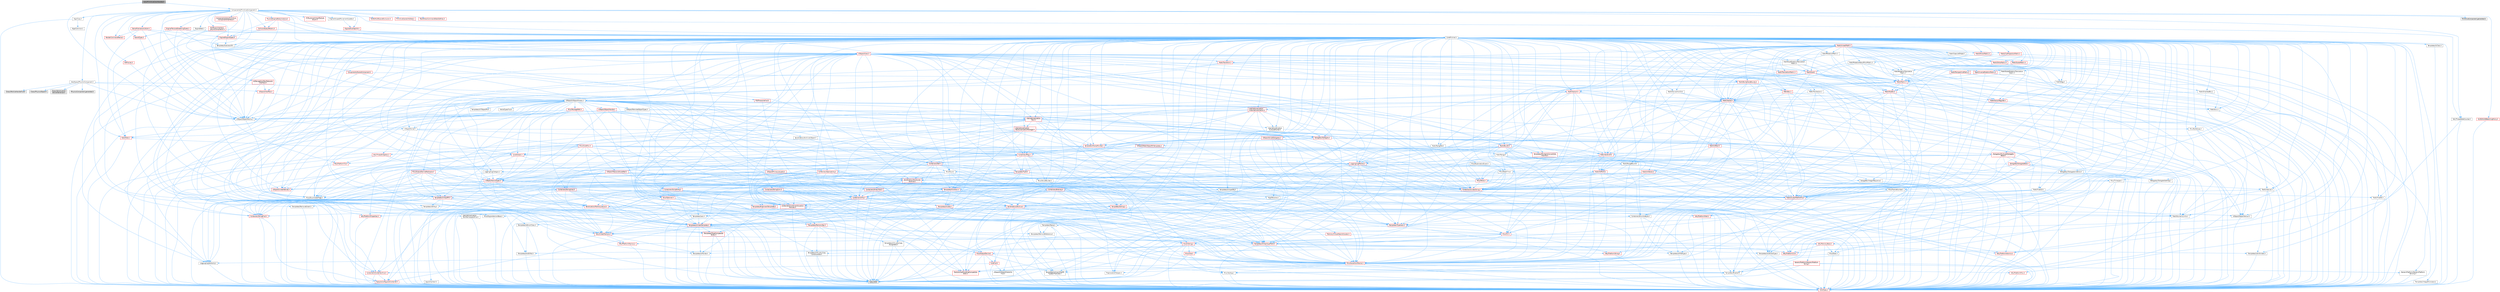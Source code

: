 digraph "ActorPrimitiveColorHandler.h"
{
 // INTERACTIVE_SVG=YES
 // LATEX_PDF_SIZE
  bgcolor="transparent";
  edge [fontname=Helvetica,fontsize=10,labelfontname=Helvetica,labelfontsize=10];
  node [fontname=Helvetica,fontsize=10,shape=box,height=0.2,width=0.4];
  Node1 [id="Node000001",label="ActorPrimitiveColorHandler.h",height=0.2,width=0.4,color="gray40", fillcolor="grey60", style="filled", fontcolor="black",tooltip=" "];
  Node1 -> Node2 [id="edge1_Node000001_Node000002",color="steelblue1",style="solid",tooltip=" "];
  Node2 [id="Node000002",label="UObject/ObjectMacros.h",height=0.2,width=0.4,color="grey40", fillcolor="white", style="filled",URL="$d8/d8d/ObjectMacros_8h.html",tooltip=" "];
  Node2 -> Node3 [id="edge2_Node000002_Node000003",color="steelblue1",style="solid",tooltip=" "];
  Node3 [id="Node000003",label="Misc/EnumClassFlags.h",height=0.2,width=0.4,color="grey40", fillcolor="white", style="filled",URL="$d8/de7/EnumClassFlags_8h.html",tooltip=" "];
  Node2 -> Node4 [id="edge3_Node000002_Node000004",color="steelblue1",style="solid",tooltip=" "];
  Node4 [id="Node000004",label="UObject/Script.h",height=0.2,width=0.4,color="grey40", fillcolor="white", style="filled",URL="$de/dc6/Script_8h.html",tooltip=" "];
  Node4 -> Node5 [id="edge4_Node000004_Node000005",color="steelblue1",style="solid",tooltip=" "];
  Node5 [id="Node000005",label="Delegates/Delegate.h",height=0.2,width=0.4,color="red", fillcolor="#FFF0F0", style="filled",URL="$d4/d80/Delegate_8h.html",tooltip=" "];
  Node5 -> Node6 [id="edge5_Node000005_Node000006",color="steelblue1",style="solid",tooltip=" "];
  Node6 [id="Node000006",label="CoreTypes.h",height=0.2,width=0.4,color="red", fillcolor="#FFF0F0", style="filled",URL="$dc/dec/CoreTypes_8h.html",tooltip=" "];
  Node5 -> Node20 [id="edge6_Node000005_Node000020",color="steelblue1",style="solid",tooltip=" "];
  Node20 [id="Node000020",label="Misc/AssertionMacros.h",height=0.2,width=0.4,color="red", fillcolor="#FFF0F0", style="filled",URL="$d0/dfa/AssertionMacros_8h.html",tooltip=" "];
  Node20 -> Node6 [id="edge7_Node000020_Node000006",color="steelblue1",style="solid",tooltip=" "];
  Node20 -> Node21 [id="edge8_Node000020_Node000021",color="steelblue1",style="solid",tooltip=" "];
  Node21 [id="Node000021",label="HAL/PlatformMisc.h",height=0.2,width=0.4,color="red", fillcolor="#FFF0F0", style="filled",URL="$d0/df5/PlatformMisc_8h.html",tooltip=" "];
  Node21 -> Node6 [id="edge9_Node000021_Node000006",color="steelblue1",style="solid",tooltip=" "];
  Node20 -> Node11 [id="edge10_Node000020_Node000011",color="steelblue1",style="solid",tooltip=" "];
  Node11 [id="Node000011",label="PreprocessorHelpers.h",height=0.2,width=0.4,color="grey40", fillcolor="white", style="filled",URL="$db/ddb/PreprocessorHelpers_8h.html",tooltip=" "];
  Node20 -> Node56 [id="edge11_Node000020_Node000056",color="steelblue1",style="solid",tooltip=" "];
  Node56 [id="Node000056",label="Templates/EnableIf.h",height=0.2,width=0.4,color="grey40", fillcolor="white", style="filled",URL="$d7/d60/EnableIf_8h.html",tooltip=" "];
  Node56 -> Node6 [id="edge12_Node000056_Node000006",color="steelblue1",style="solid",tooltip=" "];
  Node20 -> Node57 [id="edge13_Node000020_Node000057",color="steelblue1",style="solid",tooltip=" "];
  Node57 [id="Node000057",label="Templates/IsArrayOrRefOf\lTypeByPredicate.h",height=0.2,width=0.4,color="grey40", fillcolor="white", style="filled",URL="$d6/da1/IsArrayOrRefOfTypeByPredicate_8h.html",tooltip=" "];
  Node57 -> Node6 [id="edge14_Node000057_Node000006",color="steelblue1",style="solid",tooltip=" "];
  Node20 -> Node60 [id="edge15_Node000020_Node000060",color="steelblue1",style="solid",tooltip=" "];
  Node60 [id="Node000060",label="Traits/IsCharEncodingCompatible\lWith.h",height=0.2,width=0.4,color="red", fillcolor="#FFF0F0", style="filled",URL="$df/dd1/IsCharEncodingCompatibleWith_8h.html",tooltip=" "];
  Node60 -> Node10 [id="edge16_Node000060_Node000010",color="steelblue1",style="solid",tooltip=" "];
  Node10 [id="Node000010",label="type_traits",height=0.2,width=0.4,color="grey60", fillcolor="#E0E0E0", style="filled",tooltip=" "];
  Node20 -> Node62 [id="edge17_Node000020_Node000062",color="steelblue1",style="solid",tooltip=" "];
  Node62 [id="Node000062",label="Misc/VarArgs.h",height=0.2,width=0.4,color="grey40", fillcolor="white", style="filled",URL="$d5/d6f/VarArgs_8h.html",tooltip=" "];
  Node62 -> Node6 [id="edge18_Node000062_Node000006",color="steelblue1",style="solid",tooltip=" "];
  Node5 -> Node70 [id="edge19_Node000005_Node000070",color="steelblue1",style="solid",tooltip=" "];
  Node70 [id="Node000070",label="UObject/NameTypes.h",height=0.2,width=0.4,color="red", fillcolor="#FFF0F0", style="filled",URL="$d6/d35/NameTypes_8h.html",tooltip=" "];
  Node70 -> Node6 [id="edge20_Node000070_Node000006",color="steelblue1",style="solid",tooltip=" "];
  Node70 -> Node20 [id="edge21_Node000070_Node000020",color="steelblue1",style="solid",tooltip=" "];
  Node70 -> Node71 [id="edge22_Node000070_Node000071",color="steelblue1",style="solid",tooltip=" "];
  Node71 [id="Node000071",label="HAL/UnrealMemory.h",height=0.2,width=0.4,color="red", fillcolor="#FFF0F0", style="filled",URL="$d9/d96/UnrealMemory_8h.html",tooltip=" "];
  Node71 -> Node6 [id="edge23_Node000071_Node000006",color="steelblue1",style="solid",tooltip=" "];
  Node71 -> Node75 [id="edge24_Node000071_Node000075",color="steelblue1",style="solid",tooltip=" "];
  Node75 [id="Node000075",label="HAL/MemoryBase.h",height=0.2,width=0.4,color="red", fillcolor="#FFF0F0", style="filled",URL="$d6/d9f/MemoryBase_8h.html",tooltip=" "];
  Node75 -> Node6 [id="edge25_Node000075_Node000006",color="steelblue1",style="solid",tooltip=" "];
  Node75 -> Node49 [id="edge26_Node000075_Node000049",color="steelblue1",style="solid",tooltip=" "];
  Node49 [id="Node000049",label="HAL/PlatformAtomics.h",height=0.2,width=0.4,color="red", fillcolor="#FFF0F0", style="filled",URL="$d3/d36/PlatformAtomics_8h.html",tooltip=" "];
  Node49 -> Node6 [id="edge27_Node000049_Node000006",color="steelblue1",style="solid",tooltip=" "];
  Node75 -> Node33 [id="edge28_Node000075_Node000033",color="steelblue1",style="solid",tooltip=" "];
  Node33 [id="Node000033",label="HAL/PlatformCrt.h",height=0.2,width=0.4,color="red", fillcolor="#FFF0F0", style="filled",URL="$d8/d75/PlatformCrt_8h.html",tooltip=" "];
  Node75 -> Node76 [id="edge29_Node000075_Node000076",color="steelblue1",style="solid",tooltip=" "];
  Node76 [id="Node000076",label="Misc/Exec.h",height=0.2,width=0.4,color="grey40", fillcolor="white", style="filled",URL="$de/ddb/Exec_8h.html",tooltip=" "];
  Node76 -> Node6 [id="edge30_Node000076_Node000006",color="steelblue1",style="solid",tooltip=" "];
  Node76 -> Node20 [id="edge31_Node000076_Node000020",color="steelblue1",style="solid",tooltip=" "];
  Node75 -> Node77 [id="edge32_Node000075_Node000077",color="steelblue1",style="solid",tooltip=" "];
  Node77 [id="Node000077",label="Misc/OutputDevice.h",height=0.2,width=0.4,color="red", fillcolor="#FFF0F0", style="filled",URL="$d7/d32/OutputDevice_8h.html",tooltip=" "];
  Node77 -> Node28 [id="edge33_Node000077_Node000028",color="steelblue1",style="solid",tooltip=" "];
  Node28 [id="Node000028",label="CoreFwd.h",height=0.2,width=0.4,color="red", fillcolor="#FFF0F0", style="filled",URL="$d1/d1e/CoreFwd_8h.html",tooltip=" "];
  Node28 -> Node6 [id="edge34_Node000028_Node000006",color="steelblue1",style="solid",tooltip=" "];
  Node28 -> Node29 [id="edge35_Node000028_Node000029",color="steelblue1",style="solid",tooltip=" "];
  Node29 [id="Node000029",label="Containers/ContainersFwd.h",height=0.2,width=0.4,color="red", fillcolor="#FFF0F0", style="filled",URL="$d4/d0a/ContainersFwd_8h.html",tooltip=" "];
  Node29 -> Node6 [id="edge36_Node000029_Node000006",color="steelblue1",style="solid",tooltip=" "];
  Node29 -> Node26 [id="edge37_Node000029_Node000026",color="steelblue1",style="solid",tooltip=" "];
  Node26 [id="Node000026",label="Traits/IsContiguousContainer.h",height=0.2,width=0.4,color="red", fillcolor="#FFF0F0", style="filled",URL="$d5/d3c/IsContiguousContainer_8h.html",tooltip=" "];
  Node26 -> Node6 [id="edge38_Node000026_Node000006",color="steelblue1",style="solid",tooltip=" "];
  Node28 -> Node31 [id="edge39_Node000028_Node000031",color="steelblue1",style="solid",tooltip=" "];
  Node31 [id="Node000031",label="UObject/UObjectHierarchy\lFwd.h",height=0.2,width=0.4,color="grey40", fillcolor="white", style="filled",URL="$d3/d13/UObjectHierarchyFwd_8h.html",tooltip=" "];
  Node77 -> Node6 [id="edge40_Node000077_Node000006",color="steelblue1",style="solid",tooltip=" "];
  Node77 -> Node78 [id="edge41_Node000077_Node000078",color="steelblue1",style="solid",tooltip=" "];
  Node78 [id="Node000078",label="Logging/LogVerbosity.h",height=0.2,width=0.4,color="grey40", fillcolor="white", style="filled",URL="$d2/d8f/LogVerbosity_8h.html",tooltip=" "];
  Node78 -> Node6 [id="edge42_Node000078_Node000006",color="steelblue1",style="solid",tooltip=" "];
  Node77 -> Node62 [id="edge43_Node000077_Node000062",color="steelblue1",style="solid",tooltip=" "];
  Node77 -> Node57 [id="edge44_Node000077_Node000057",color="steelblue1",style="solid",tooltip=" "];
  Node77 -> Node60 [id="edge45_Node000077_Node000060",color="steelblue1",style="solid",tooltip=" "];
  Node71 -> Node88 [id="edge46_Node000071_Node000088",color="steelblue1",style="solid",tooltip=" "];
  Node88 [id="Node000088",label="HAL/PlatformMemory.h",height=0.2,width=0.4,color="red", fillcolor="#FFF0F0", style="filled",URL="$de/d68/PlatformMemory_8h.html",tooltip=" "];
  Node88 -> Node6 [id="edge47_Node000088_Node000006",color="steelblue1",style="solid",tooltip=" "];
  Node71 -> Node91 [id="edge48_Node000071_Node000091",color="steelblue1",style="solid",tooltip=" "];
  Node91 [id="Node000091",label="Templates/IsPointer.h",height=0.2,width=0.4,color="grey40", fillcolor="white", style="filled",URL="$d7/d05/IsPointer_8h.html",tooltip=" "];
  Node91 -> Node6 [id="edge49_Node000091_Node000006",color="steelblue1",style="solid",tooltip=" "];
  Node70 -> Node92 [id="edge50_Node000070_Node000092",color="steelblue1",style="solid",tooltip=" "];
  Node92 [id="Node000092",label="Templates/UnrealTypeTraits.h",height=0.2,width=0.4,color="red", fillcolor="#FFF0F0", style="filled",URL="$d2/d2d/UnrealTypeTraits_8h.html",tooltip=" "];
  Node92 -> Node6 [id="edge51_Node000092_Node000006",color="steelblue1",style="solid",tooltip=" "];
  Node92 -> Node91 [id="edge52_Node000092_Node000091",color="steelblue1",style="solid",tooltip=" "];
  Node92 -> Node20 [id="edge53_Node000092_Node000020",color="steelblue1",style="solid",tooltip=" "];
  Node92 -> Node84 [id="edge54_Node000092_Node000084",color="steelblue1",style="solid",tooltip=" "];
  Node84 [id="Node000084",label="Templates/AndOrNot.h",height=0.2,width=0.4,color="grey40", fillcolor="white", style="filled",URL="$db/d0a/AndOrNot_8h.html",tooltip=" "];
  Node84 -> Node6 [id="edge55_Node000084_Node000006",color="steelblue1",style="solid",tooltip=" "];
  Node92 -> Node56 [id="edge56_Node000092_Node000056",color="steelblue1",style="solid",tooltip=" "];
  Node92 -> Node93 [id="edge57_Node000092_Node000093",color="steelblue1",style="solid",tooltip=" "];
  Node93 [id="Node000093",label="Templates/IsArithmetic.h",height=0.2,width=0.4,color="grey40", fillcolor="white", style="filled",URL="$d2/d5d/IsArithmetic_8h.html",tooltip=" "];
  Node93 -> Node6 [id="edge58_Node000093_Node000006",color="steelblue1",style="solid",tooltip=" "];
  Node92 -> Node95 [id="edge59_Node000092_Node000095",color="steelblue1",style="solid",tooltip=" "];
  Node95 [id="Node000095",label="Templates/IsPODType.h",height=0.2,width=0.4,color="grey40", fillcolor="white", style="filled",URL="$d7/db1/IsPODType_8h.html",tooltip=" "];
  Node95 -> Node6 [id="edge60_Node000095_Node000006",color="steelblue1",style="solid",tooltip=" "];
  Node92 -> Node96 [id="edge61_Node000092_Node000096",color="steelblue1",style="solid",tooltip=" "];
  Node96 [id="Node000096",label="Templates/IsUECoreType.h",height=0.2,width=0.4,color="grey40", fillcolor="white", style="filled",URL="$d1/db8/IsUECoreType_8h.html",tooltip=" "];
  Node96 -> Node6 [id="edge62_Node000096_Node000006",color="steelblue1",style="solid",tooltip=" "];
  Node96 -> Node10 [id="edge63_Node000096_Node000010",color="steelblue1",style="solid",tooltip=" "];
  Node92 -> Node85 [id="edge64_Node000092_Node000085",color="steelblue1",style="solid",tooltip=" "];
  Node85 [id="Node000085",label="Templates/IsTriviallyCopy\lConstructible.h",height=0.2,width=0.4,color="grey40", fillcolor="white", style="filled",URL="$d3/d78/IsTriviallyCopyConstructible_8h.html",tooltip=" "];
  Node85 -> Node6 [id="edge65_Node000085_Node000006",color="steelblue1",style="solid",tooltip=" "];
  Node85 -> Node10 [id="edge66_Node000085_Node000010",color="steelblue1",style="solid",tooltip=" "];
  Node70 -> Node97 [id="edge67_Node000070_Node000097",color="steelblue1",style="solid",tooltip=" "];
  Node97 [id="Node000097",label="Templates/UnrealTemplate.h",height=0.2,width=0.4,color="red", fillcolor="#FFF0F0", style="filled",URL="$d4/d24/UnrealTemplate_8h.html",tooltip=" "];
  Node97 -> Node6 [id="edge68_Node000097_Node000006",color="steelblue1",style="solid",tooltip=" "];
  Node97 -> Node91 [id="edge69_Node000097_Node000091",color="steelblue1",style="solid",tooltip=" "];
  Node97 -> Node71 [id="edge70_Node000097_Node000071",color="steelblue1",style="solid",tooltip=" "];
  Node97 -> Node92 [id="edge71_Node000097_Node000092",color="steelblue1",style="solid",tooltip=" "];
  Node97 -> Node100 [id="edge72_Node000097_Node000100",color="steelblue1",style="solid",tooltip=" "];
  Node100 [id="Node000100",label="Templates/RemoveReference.h",height=0.2,width=0.4,color="grey40", fillcolor="white", style="filled",URL="$da/dbe/RemoveReference_8h.html",tooltip=" "];
  Node100 -> Node6 [id="edge73_Node000100_Node000006",color="steelblue1",style="solid",tooltip=" "];
  Node97 -> Node101 [id="edge74_Node000097_Node000101",color="steelblue1",style="solid",tooltip=" "];
  Node101 [id="Node000101",label="Templates/TypeCompatible\lBytes.h",height=0.2,width=0.4,color="red", fillcolor="#FFF0F0", style="filled",URL="$df/d0a/TypeCompatibleBytes_8h.html",tooltip=" "];
  Node101 -> Node6 [id="edge75_Node000101_Node000006",color="steelblue1",style="solid",tooltip=" "];
  Node101 -> Node10 [id="edge76_Node000101_Node000010",color="steelblue1",style="solid",tooltip=" "];
  Node97 -> Node26 [id="edge77_Node000097_Node000026",color="steelblue1",style="solid",tooltip=" "];
  Node97 -> Node10 [id="edge78_Node000097_Node000010",color="steelblue1",style="solid",tooltip=" "];
  Node70 -> Node103 [id="edge79_Node000070_Node000103",color="steelblue1",style="solid",tooltip=" "];
  Node103 [id="Node000103",label="Containers/UnrealString.h",height=0.2,width=0.4,color="red", fillcolor="#FFF0F0", style="filled",URL="$d5/dba/UnrealString_8h.html",tooltip=" "];
  Node70 -> Node110 [id="edge80_Node000070_Node000110",color="steelblue1",style="solid",tooltip=" "];
  Node110 [id="Node000110",label="Containers/StringConv.h",height=0.2,width=0.4,color="red", fillcolor="#FFF0F0", style="filled",URL="$d3/ddf/StringConv_8h.html",tooltip=" "];
  Node110 -> Node6 [id="edge81_Node000110_Node000006",color="steelblue1",style="solid",tooltip=" "];
  Node110 -> Node20 [id="edge82_Node000110_Node000020",color="steelblue1",style="solid",tooltip=" "];
  Node110 -> Node111 [id="edge83_Node000110_Node000111",color="steelblue1",style="solid",tooltip=" "];
  Node111 [id="Node000111",label="Containers/ContainerAllocation\lPolicies.h",height=0.2,width=0.4,color="red", fillcolor="#FFF0F0", style="filled",URL="$d7/dff/ContainerAllocationPolicies_8h.html",tooltip=" "];
  Node111 -> Node6 [id="edge84_Node000111_Node000006",color="steelblue1",style="solid",tooltip=" "];
  Node111 -> Node111 [id="edge85_Node000111_Node000111",color="steelblue1",style="solid",tooltip=" "];
  Node111 -> Node113 [id="edge86_Node000111_Node000113",color="steelblue1",style="solid",tooltip=" "];
  Node113 [id="Node000113",label="HAL/PlatformMath.h",height=0.2,width=0.4,color="red", fillcolor="#FFF0F0", style="filled",URL="$dc/d53/PlatformMath_8h.html",tooltip=" "];
  Node113 -> Node6 [id="edge87_Node000113_Node000006",color="steelblue1",style="solid",tooltip=" "];
  Node111 -> Node71 [id="edge88_Node000111_Node000071",color="steelblue1",style="solid",tooltip=" "];
  Node111 -> Node43 [id="edge89_Node000111_Node000043",color="steelblue1",style="solid",tooltip=" "];
  Node43 [id="Node000043",label="Math/NumericLimits.h",height=0.2,width=0.4,color="grey40", fillcolor="white", style="filled",URL="$df/d1b/NumericLimits_8h.html",tooltip=" "];
  Node43 -> Node6 [id="edge90_Node000043_Node000006",color="steelblue1",style="solid",tooltip=" "];
  Node111 -> Node20 [id="edge91_Node000111_Node000020",color="steelblue1",style="solid",tooltip=" "];
  Node111 -> Node122 [id="edge92_Node000111_Node000122",color="steelblue1",style="solid",tooltip=" "];
  Node122 [id="Node000122",label="Templates/MemoryOps.h",height=0.2,width=0.4,color="red", fillcolor="#FFF0F0", style="filled",URL="$db/dea/MemoryOps_8h.html",tooltip=" "];
  Node122 -> Node6 [id="edge93_Node000122_Node000006",color="steelblue1",style="solid",tooltip=" "];
  Node122 -> Node71 [id="edge94_Node000122_Node000071",color="steelblue1",style="solid",tooltip=" "];
  Node122 -> Node86 [id="edge95_Node000122_Node000086",color="steelblue1",style="solid",tooltip=" "];
  Node86 [id="Node000086",label="Templates/IsTriviallyCopy\lAssignable.h",height=0.2,width=0.4,color="grey40", fillcolor="white", style="filled",URL="$d2/df2/IsTriviallyCopyAssignable_8h.html",tooltip=" "];
  Node86 -> Node6 [id="edge96_Node000086_Node000006",color="steelblue1",style="solid",tooltip=" "];
  Node86 -> Node10 [id="edge97_Node000086_Node000010",color="steelblue1",style="solid",tooltip=" "];
  Node122 -> Node85 [id="edge98_Node000122_Node000085",color="steelblue1",style="solid",tooltip=" "];
  Node122 -> Node92 [id="edge99_Node000122_Node000092",color="steelblue1",style="solid",tooltip=" "];
  Node122 -> Node10 [id="edge100_Node000122_Node000010",color="steelblue1",style="solid",tooltip=" "];
  Node111 -> Node101 [id="edge101_Node000111_Node000101",color="steelblue1",style="solid",tooltip=" "];
  Node111 -> Node10 [id="edge102_Node000111_Node000010",color="steelblue1",style="solid",tooltip=" "];
  Node110 -> Node123 [id="edge103_Node000110_Node000123",color="steelblue1",style="solid",tooltip=" "];
  Node123 [id="Node000123",label="Containers/Array.h",height=0.2,width=0.4,color="red", fillcolor="#FFF0F0", style="filled",URL="$df/dd0/Array_8h.html",tooltip=" "];
  Node123 -> Node6 [id="edge104_Node000123_Node000006",color="steelblue1",style="solid",tooltip=" "];
  Node123 -> Node20 [id="edge105_Node000123_Node000020",color="steelblue1",style="solid",tooltip=" "];
  Node123 -> Node71 [id="edge106_Node000123_Node000071",color="steelblue1",style="solid",tooltip=" "];
  Node123 -> Node92 [id="edge107_Node000123_Node000092",color="steelblue1",style="solid",tooltip=" "];
  Node123 -> Node97 [id="edge108_Node000123_Node000097",color="steelblue1",style="solid",tooltip=" "];
  Node123 -> Node111 [id="edge109_Node000123_Node000111",color="steelblue1",style="solid",tooltip=" "];
  Node123 -> Node130 [id="edge110_Node000123_Node000130",color="steelblue1",style="solid",tooltip=" "];
  Node130 [id="Node000130",label="Serialization/Archive.h",height=0.2,width=0.4,color="red", fillcolor="#FFF0F0", style="filled",URL="$d7/d3b/Archive_8h.html",tooltip=" "];
  Node130 -> Node28 [id="edge111_Node000130_Node000028",color="steelblue1",style="solid",tooltip=" "];
  Node130 -> Node6 [id="edge112_Node000130_Node000006",color="steelblue1",style="solid",tooltip=" "];
  Node130 -> Node131 [id="edge113_Node000130_Node000131",color="steelblue1",style="solid",tooltip=" "];
  Node131 [id="Node000131",label="HAL/PlatformProperties.h",height=0.2,width=0.4,color="red", fillcolor="#FFF0F0", style="filled",URL="$d9/db0/PlatformProperties_8h.html",tooltip=" "];
  Node131 -> Node6 [id="edge114_Node000131_Node000006",color="steelblue1",style="solid",tooltip=" "];
  Node130 -> Node134 [id="edge115_Node000130_Node000134",color="steelblue1",style="solid",tooltip=" "];
  Node134 [id="Node000134",label="Internationalization\l/TextNamespaceFwd.h",height=0.2,width=0.4,color="grey40", fillcolor="white", style="filled",URL="$d8/d97/TextNamespaceFwd_8h.html",tooltip=" "];
  Node134 -> Node6 [id="edge116_Node000134_Node000006",color="steelblue1",style="solid",tooltip=" "];
  Node130 -> Node20 [id="edge117_Node000130_Node000020",color="steelblue1",style="solid",tooltip=" "];
  Node130 -> Node135 [id="edge118_Node000130_Node000135",color="steelblue1",style="solid",tooltip=" "];
  Node135 [id="Node000135",label="Misc/EngineVersionBase.h",height=0.2,width=0.4,color="grey40", fillcolor="white", style="filled",URL="$d5/d2b/EngineVersionBase_8h.html",tooltip=" "];
  Node135 -> Node6 [id="edge119_Node000135_Node000006",color="steelblue1",style="solid",tooltip=" "];
  Node130 -> Node62 [id="edge120_Node000130_Node000062",color="steelblue1",style="solid",tooltip=" "];
  Node130 -> Node56 [id="edge121_Node000130_Node000056",color="steelblue1",style="solid",tooltip=" "];
  Node130 -> Node57 [id="edge122_Node000130_Node000057",color="steelblue1",style="solid",tooltip=" "];
  Node130 -> Node138 [id="edge123_Node000130_Node000138",color="steelblue1",style="solid",tooltip=" "];
  Node138 [id="Node000138",label="Templates/IsEnumClass.h",height=0.2,width=0.4,color="grey40", fillcolor="white", style="filled",URL="$d7/d15/IsEnumClass_8h.html",tooltip=" "];
  Node138 -> Node6 [id="edge124_Node000138_Node000006",color="steelblue1",style="solid",tooltip=" "];
  Node138 -> Node84 [id="edge125_Node000138_Node000084",color="steelblue1",style="solid",tooltip=" "];
  Node130 -> Node97 [id="edge126_Node000130_Node000097",color="steelblue1",style="solid",tooltip=" "];
  Node130 -> Node60 [id="edge127_Node000130_Node000060",color="steelblue1",style="solid",tooltip=" "];
  Node130 -> Node139 [id="edge128_Node000130_Node000139",color="steelblue1",style="solid",tooltip=" "];
  Node139 [id="Node000139",label="UObject/ObjectVersion.h",height=0.2,width=0.4,color="grey40", fillcolor="white", style="filled",URL="$da/d63/ObjectVersion_8h.html",tooltip=" "];
  Node139 -> Node6 [id="edge129_Node000139_Node000006",color="steelblue1",style="solid",tooltip=" "];
  Node123 -> Node156 [id="edge130_Node000123_Node000156",color="steelblue1",style="solid",tooltip=" "];
  Node156 [id="Node000156",label="Templates/Invoke.h",height=0.2,width=0.4,color="red", fillcolor="#FFF0F0", style="filled",URL="$d7/deb/Invoke_8h.html",tooltip=" "];
  Node156 -> Node6 [id="edge131_Node000156_Node000006",color="steelblue1",style="solid",tooltip=" "];
  Node156 -> Node97 [id="edge132_Node000156_Node000097",color="steelblue1",style="solid",tooltip=" "];
  Node156 -> Node10 [id="edge133_Node000156_Node000010",color="steelblue1",style="solid",tooltip=" "];
  Node123 -> Node161 [id="edge134_Node000123_Node000161",color="steelblue1",style="solid",tooltip=" "];
  Node161 [id="Node000161",label="Templates/Less.h",height=0.2,width=0.4,color="grey40", fillcolor="white", style="filled",URL="$de/dc8/Less_8h.html",tooltip=" "];
  Node161 -> Node6 [id="edge135_Node000161_Node000006",color="steelblue1",style="solid",tooltip=" "];
  Node161 -> Node97 [id="edge136_Node000161_Node000097",color="steelblue1",style="solid",tooltip=" "];
  Node123 -> Node169 [id="edge137_Node000123_Node000169",color="steelblue1",style="solid",tooltip=" "];
  Node169 [id="Node000169",label="Templates/Sorting.h",height=0.2,width=0.4,color="red", fillcolor="#FFF0F0", style="filled",URL="$d3/d9e/Sorting_8h.html",tooltip=" "];
  Node169 -> Node6 [id="edge138_Node000169_Node000006",color="steelblue1",style="solid",tooltip=" "];
  Node169 -> Node113 [id="edge139_Node000169_Node000113",color="steelblue1",style="solid",tooltip=" "];
  Node169 -> Node161 [id="edge140_Node000169_Node000161",color="steelblue1",style="solid",tooltip=" "];
  Node123 -> Node173 [id="edge141_Node000123_Node000173",color="steelblue1",style="solid",tooltip=" "];
  Node173 [id="Node000173",label="Templates/AlignmentTemplates.h",height=0.2,width=0.4,color="red", fillcolor="#FFF0F0", style="filled",URL="$dd/d32/AlignmentTemplates_8h.html",tooltip=" "];
  Node173 -> Node6 [id="edge142_Node000173_Node000006",color="steelblue1",style="solid",tooltip=" "];
  Node173 -> Node91 [id="edge143_Node000173_Node000091",color="steelblue1",style="solid",tooltip=" "];
  Node123 -> Node10 [id="edge144_Node000123_Node000010",color="steelblue1",style="solid",tooltip=" "];
  Node110 -> Node147 [id="edge145_Node000110_Node000147",color="steelblue1",style="solid",tooltip=" "];
  Node147 [id="Node000147",label="Misc/CString.h",height=0.2,width=0.4,color="red", fillcolor="#FFF0F0", style="filled",URL="$d2/d49/CString_8h.html",tooltip=" "];
  Node147 -> Node6 [id="edge146_Node000147_Node000006",color="steelblue1",style="solid",tooltip=" "];
  Node147 -> Node33 [id="edge147_Node000147_Node000033",color="steelblue1",style="solid",tooltip=" "];
  Node147 -> Node73 [id="edge148_Node000147_Node000073",color="steelblue1",style="solid",tooltip=" "];
  Node73 [id="Node000073",label="HAL/PlatformString.h",height=0.2,width=0.4,color="red", fillcolor="#FFF0F0", style="filled",URL="$db/db5/PlatformString_8h.html",tooltip=" "];
  Node73 -> Node6 [id="edge149_Node000073_Node000006",color="steelblue1",style="solid",tooltip=" "];
  Node147 -> Node20 [id="edge150_Node000147_Node000020",color="steelblue1",style="solid",tooltip=" "];
  Node147 -> Node148 [id="edge151_Node000147_Node000148",color="steelblue1",style="solid",tooltip=" "];
  Node148 [id="Node000148",label="Misc/Char.h",height=0.2,width=0.4,color="red", fillcolor="#FFF0F0", style="filled",URL="$d0/d58/Char_8h.html",tooltip=" "];
  Node148 -> Node6 [id="edge152_Node000148_Node000006",color="steelblue1",style="solid",tooltip=" "];
  Node148 -> Node10 [id="edge153_Node000148_Node000010",color="steelblue1",style="solid",tooltip=" "];
  Node147 -> Node62 [id="edge154_Node000147_Node000062",color="steelblue1",style="solid",tooltip=" "];
  Node147 -> Node57 [id="edge155_Node000147_Node000057",color="steelblue1",style="solid",tooltip=" "];
  Node147 -> Node60 [id="edge156_Node000147_Node000060",color="steelblue1",style="solid",tooltip=" "];
  Node110 -> Node174 [id="edge157_Node000110_Node000174",color="steelblue1",style="solid",tooltip=" "];
  Node174 [id="Node000174",label="Templates/IsArray.h",height=0.2,width=0.4,color="grey40", fillcolor="white", style="filled",URL="$d8/d8d/IsArray_8h.html",tooltip=" "];
  Node174 -> Node6 [id="edge158_Node000174_Node000006",color="steelblue1",style="solid",tooltip=" "];
  Node110 -> Node97 [id="edge159_Node000110_Node000097",color="steelblue1",style="solid",tooltip=" "];
  Node110 -> Node92 [id="edge160_Node000110_Node000092",color="steelblue1",style="solid",tooltip=" "];
  Node110 -> Node60 [id="edge161_Node000110_Node000060",color="steelblue1",style="solid",tooltip=" "];
  Node110 -> Node26 [id="edge162_Node000110_Node000026",color="steelblue1",style="solid",tooltip=" "];
  Node110 -> Node10 [id="edge163_Node000110_Node000010",color="steelblue1",style="solid",tooltip=" "];
  Node70 -> Node23 [id="edge164_Node000070_Node000023",color="steelblue1",style="solid",tooltip=" "];
  Node23 [id="Node000023",label="Containers/StringFwd.h",height=0.2,width=0.4,color="red", fillcolor="#FFF0F0", style="filled",URL="$df/d37/StringFwd_8h.html",tooltip=" "];
  Node23 -> Node6 [id="edge165_Node000023_Node000006",color="steelblue1",style="solid",tooltip=" "];
  Node23 -> Node26 [id="edge166_Node000023_Node000026",color="steelblue1",style="solid",tooltip=" "];
  Node70 -> Node175 [id="edge167_Node000070_Node000175",color="steelblue1",style="solid",tooltip=" "];
  Node175 [id="Node000175",label="UObject/UnrealNames.h",height=0.2,width=0.4,color="red", fillcolor="#FFF0F0", style="filled",URL="$d8/db1/UnrealNames_8h.html",tooltip=" "];
  Node175 -> Node6 [id="edge168_Node000175_Node000006",color="steelblue1",style="solid",tooltip=" "];
  Node70 -> Node141 [id="edge169_Node000070_Node000141",color="steelblue1",style="solid",tooltip=" "];
  Node141 [id="Node000141",label="Serialization/MemoryLayout.h",height=0.2,width=0.4,color="red", fillcolor="#FFF0F0", style="filled",URL="$d7/d66/MemoryLayout_8h.html",tooltip=" "];
  Node141 -> Node144 [id="edge170_Node000141_Node000144",color="steelblue1",style="solid",tooltip=" "];
  Node144 [id="Node000144",label="Containers/EnumAsByte.h",height=0.2,width=0.4,color="grey40", fillcolor="white", style="filled",URL="$d6/d9a/EnumAsByte_8h.html",tooltip=" "];
  Node144 -> Node6 [id="edge171_Node000144_Node000006",color="steelblue1",style="solid",tooltip=" "];
  Node144 -> Node95 [id="edge172_Node000144_Node000095",color="steelblue1",style="solid",tooltip=" "];
  Node144 -> Node145 [id="edge173_Node000144_Node000145",color="steelblue1",style="solid",tooltip=" "];
  Node145 [id="Node000145",label="Templates/TypeHash.h",height=0.2,width=0.4,color="red", fillcolor="#FFF0F0", style="filled",URL="$d1/d62/TypeHash_8h.html",tooltip=" "];
  Node145 -> Node6 [id="edge174_Node000145_Node000006",color="steelblue1",style="solid",tooltip=" "];
  Node145 -> Node146 [id="edge175_Node000145_Node000146",color="steelblue1",style="solid",tooltip=" "];
  Node146 [id="Node000146",label="Misc/Crc.h",height=0.2,width=0.4,color="red", fillcolor="#FFF0F0", style="filled",URL="$d4/dd2/Crc_8h.html",tooltip=" "];
  Node146 -> Node6 [id="edge176_Node000146_Node000006",color="steelblue1",style="solid",tooltip=" "];
  Node146 -> Node73 [id="edge177_Node000146_Node000073",color="steelblue1",style="solid",tooltip=" "];
  Node146 -> Node20 [id="edge178_Node000146_Node000020",color="steelblue1",style="solid",tooltip=" "];
  Node146 -> Node147 [id="edge179_Node000146_Node000147",color="steelblue1",style="solid",tooltip=" "];
  Node146 -> Node148 [id="edge180_Node000146_Node000148",color="steelblue1",style="solid",tooltip=" "];
  Node146 -> Node92 [id="edge181_Node000146_Node000092",color="steelblue1",style="solid",tooltip=" "];
  Node145 -> Node10 [id="edge182_Node000145_Node000010",color="steelblue1",style="solid",tooltip=" "];
  Node141 -> Node23 [id="edge183_Node000141_Node000023",color="steelblue1",style="solid",tooltip=" "];
  Node141 -> Node71 [id="edge184_Node000141_Node000071",color="steelblue1",style="solid",tooltip=" "];
  Node141 -> Node56 [id="edge185_Node000141_Node000056",color="steelblue1",style="solid",tooltip=" "];
  Node141 -> Node97 [id="edge186_Node000141_Node000097",color="steelblue1",style="solid",tooltip=" "];
  Node5 -> Node183 [id="edge187_Node000005_Node000183",color="steelblue1",style="solid",tooltip=" "];
  Node183 [id="Node000183",label="Templates/SharedPointer.h",height=0.2,width=0.4,color="red", fillcolor="#FFF0F0", style="filled",URL="$d2/d17/SharedPointer_8h.html",tooltip=" "];
  Node183 -> Node6 [id="edge188_Node000183_Node000006",color="steelblue1",style="solid",tooltip=" "];
  Node183 -> Node184 [id="edge189_Node000183_Node000184",color="steelblue1",style="solid",tooltip=" "];
  Node184 [id="Node000184",label="Templates/PointerIsConvertible\lFromTo.h",height=0.2,width=0.4,color="red", fillcolor="#FFF0F0", style="filled",URL="$d6/d65/PointerIsConvertibleFromTo_8h.html",tooltip=" "];
  Node184 -> Node6 [id="edge190_Node000184_Node000006",color="steelblue1",style="solid",tooltip=" "];
  Node184 -> Node10 [id="edge191_Node000184_Node000010",color="steelblue1",style="solid",tooltip=" "];
  Node183 -> Node20 [id="edge192_Node000183_Node000020",color="steelblue1",style="solid",tooltip=" "];
  Node183 -> Node71 [id="edge193_Node000183_Node000071",color="steelblue1",style="solid",tooltip=" "];
  Node183 -> Node123 [id="edge194_Node000183_Node000123",color="steelblue1",style="solid",tooltip=" "];
  Node183 -> Node185 [id="edge195_Node000183_Node000185",color="steelblue1",style="solid",tooltip=" "];
  Node185 [id="Node000185",label="Containers/Map.h",height=0.2,width=0.4,color="red", fillcolor="#FFF0F0", style="filled",URL="$df/d79/Map_8h.html",tooltip=" "];
  Node185 -> Node6 [id="edge196_Node000185_Node000006",color="steelblue1",style="solid",tooltip=" "];
  Node185 -> Node186 [id="edge197_Node000185_Node000186",color="steelblue1",style="solid",tooltip=" "];
  Node186 [id="Node000186",label="Algo/Reverse.h",height=0.2,width=0.4,color="grey40", fillcolor="white", style="filled",URL="$d5/d93/Reverse_8h.html",tooltip=" "];
  Node186 -> Node6 [id="edge198_Node000186_Node000006",color="steelblue1",style="solid",tooltip=" "];
  Node186 -> Node97 [id="edge199_Node000186_Node000097",color="steelblue1",style="solid",tooltip=" "];
  Node185 -> Node187 [id="edge200_Node000185_Node000187",color="steelblue1",style="solid",tooltip=" "];
  Node187 [id="Node000187",label="Containers/Set.h",height=0.2,width=0.4,color="red", fillcolor="#FFF0F0", style="filled",URL="$d4/d45/Set_8h.html",tooltip=" "];
  Node187 -> Node111 [id="edge201_Node000187_Node000111",color="steelblue1",style="solid",tooltip=" "];
  Node187 -> Node189 [id="edge202_Node000187_Node000189",color="steelblue1",style="solid",tooltip=" "];
  Node189 [id="Node000189",label="Containers/SparseArray.h",height=0.2,width=0.4,color="red", fillcolor="#FFF0F0", style="filled",URL="$d5/dbf/SparseArray_8h.html",tooltip=" "];
  Node189 -> Node6 [id="edge203_Node000189_Node000006",color="steelblue1",style="solid",tooltip=" "];
  Node189 -> Node20 [id="edge204_Node000189_Node000020",color="steelblue1",style="solid",tooltip=" "];
  Node189 -> Node71 [id="edge205_Node000189_Node000071",color="steelblue1",style="solid",tooltip=" "];
  Node189 -> Node92 [id="edge206_Node000189_Node000092",color="steelblue1",style="solid",tooltip=" "];
  Node189 -> Node97 [id="edge207_Node000189_Node000097",color="steelblue1",style="solid",tooltip=" "];
  Node189 -> Node111 [id="edge208_Node000189_Node000111",color="steelblue1",style="solid",tooltip=" "];
  Node189 -> Node161 [id="edge209_Node000189_Node000161",color="steelblue1",style="solid",tooltip=" "];
  Node189 -> Node123 [id="edge210_Node000189_Node000123",color="steelblue1",style="solid",tooltip=" "];
  Node189 -> Node172 [id="edge211_Node000189_Node000172",color="steelblue1",style="solid",tooltip=" "];
  Node172 [id="Node000172",label="Math/UnrealMathUtility.h",height=0.2,width=0.4,color="red", fillcolor="#FFF0F0", style="filled",URL="$db/db8/UnrealMathUtility_8h.html",tooltip=" "];
  Node172 -> Node6 [id="edge212_Node000172_Node000006",color="steelblue1",style="solid",tooltip=" "];
  Node172 -> Node20 [id="edge213_Node000172_Node000020",color="steelblue1",style="solid",tooltip=" "];
  Node172 -> Node113 [id="edge214_Node000172_Node000113",color="steelblue1",style="solid",tooltip=" "];
  Node189 -> Node190 [id="edge215_Node000189_Node000190",color="steelblue1",style="solid",tooltip=" "];
  Node190 [id="Node000190",label="Containers/ScriptArray.h",height=0.2,width=0.4,color="red", fillcolor="#FFF0F0", style="filled",URL="$dc/daf/ScriptArray_8h.html",tooltip=" "];
  Node190 -> Node6 [id="edge216_Node000190_Node000006",color="steelblue1",style="solid",tooltip=" "];
  Node190 -> Node20 [id="edge217_Node000190_Node000020",color="steelblue1",style="solid",tooltip=" "];
  Node190 -> Node71 [id="edge218_Node000190_Node000071",color="steelblue1",style="solid",tooltip=" "];
  Node190 -> Node111 [id="edge219_Node000190_Node000111",color="steelblue1",style="solid",tooltip=" "];
  Node190 -> Node123 [id="edge220_Node000190_Node000123",color="steelblue1",style="solid",tooltip=" "];
  Node189 -> Node191 [id="edge221_Node000189_Node000191",color="steelblue1",style="solid",tooltip=" "];
  Node191 [id="Node000191",label="Containers/BitArray.h",height=0.2,width=0.4,color="red", fillcolor="#FFF0F0", style="filled",URL="$d1/de4/BitArray_8h.html",tooltip=" "];
  Node191 -> Node111 [id="edge222_Node000191_Node000111",color="steelblue1",style="solid",tooltip=" "];
  Node191 -> Node6 [id="edge223_Node000191_Node000006",color="steelblue1",style="solid",tooltip=" "];
  Node191 -> Node49 [id="edge224_Node000191_Node000049",color="steelblue1",style="solid",tooltip=" "];
  Node191 -> Node71 [id="edge225_Node000191_Node000071",color="steelblue1",style="solid",tooltip=" "];
  Node191 -> Node172 [id="edge226_Node000191_Node000172",color="steelblue1",style="solid",tooltip=" "];
  Node191 -> Node20 [id="edge227_Node000191_Node000020",color="steelblue1",style="solid",tooltip=" "];
  Node191 -> Node3 [id="edge228_Node000191_Node000003",color="steelblue1",style="solid",tooltip=" "];
  Node191 -> Node130 [id="edge229_Node000191_Node000130",color="steelblue1",style="solid",tooltip=" "];
  Node191 -> Node141 [id="edge230_Node000191_Node000141",color="steelblue1",style="solid",tooltip=" "];
  Node191 -> Node56 [id="edge231_Node000191_Node000056",color="steelblue1",style="solid",tooltip=" "];
  Node191 -> Node156 [id="edge232_Node000191_Node000156",color="steelblue1",style="solid",tooltip=" "];
  Node191 -> Node97 [id="edge233_Node000191_Node000097",color="steelblue1",style="solid",tooltip=" "];
  Node191 -> Node92 [id="edge234_Node000191_Node000092",color="steelblue1",style="solid",tooltip=" "];
  Node189 -> Node192 [id="edge235_Node000189_Node000192",color="steelblue1",style="solid",tooltip=" "];
  Node192 [id="Node000192",label="Serialization/Structured\lArchive.h",height=0.2,width=0.4,color="red", fillcolor="#FFF0F0", style="filled",URL="$d9/d1e/StructuredArchive_8h.html",tooltip=" "];
  Node192 -> Node123 [id="edge236_Node000192_Node000123",color="steelblue1",style="solid",tooltip=" "];
  Node192 -> Node111 [id="edge237_Node000192_Node000111",color="steelblue1",style="solid",tooltip=" "];
  Node192 -> Node6 [id="edge238_Node000192_Node000006",color="steelblue1",style="solid",tooltip=" "];
  Node192 -> Node130 [id="edge239_Node000192_Node000130",color="steelblue1",style="solid",tooltip=" "];
  Node192 -> Node203 [id="edge240_Node000192_Node000203",color="steelblue1",style="solid",tooltip=" "];
  Node203 [id="Node000203",label="Templates/UniqueObj.h",height=0.2,width=0.4,color="grey40", fillcolor="white", style="filled",URL="$da/d95/UniqueObj_8h.html",tooltip=" "];
  Node203 -> Node6 [id="edge241_Node000203_Node000006",color="steelblue1",style="solid",tooltip=" "];
  Node203 -> Node204 [id="edge242_Node000203_Node000204",color="steelblue1",style="solid",tooltip=" "];
  Node204 [id="Node000204",label="Templates/UniquePtr.h",height=0.2,width=0.4,color="red", fillcolor="#FFF0F0", style="filled",URL="$de/d1a/UniquePtr_8h.html",tooltip=" "];
  Node204 -> Node6 [id="edge243_Node000204_Node000006",color="steelblue1",style="solid",tooltip=" "];
  Node204 -> Node97 [id="edge244_Node000204_Node000097",color="steelblue1",style="solid",tooltip=" "];
  Node204 -> Node174 [id="edge245_Node000204_Node000174",color="steelblue1",style="solid",tooltip=" "];
  Node204 -> Node205 [id="edge246_Node000204_Node000205",color="steelblue1",style="solid",tooltip=" "];
  Node205 [id="Node000205",label="Templates/RemoveExtent.h",height=0.2,width=0.4,color="grey40", fillcolor="white", style="filled",URL="$dc/de9/RemoveExtent_8h.html",tooltip=" "];
  Node205 -> Node6 [id="edge247_Node000205_Node000006",color="steelblue1",style="solid",tooltip=" "];
  Node204 -> Node141 [id="edge248_Node000204_Node000141",color="steelblue1",style="solid",tooltip=" "];
  Node204 -> Node10 [id="edge249_Node000204_Node000010",color="steelblue1",style="solid",tooltip=" "];
  Node189 -> Node103 [id="edge250_Node000189_Node000103",color="steelblue1",style="solid",tooltip=" "];
  Node187 -> Node29 [id="edge251_Node000187_Node000029",color="steelblue1",style="solid",tooltip=" "];
  Node187 -> Node172 [id="edge252_Node000187_Node000172",color="steelblue1",style="solid",tooltip=" "];
  Node187 -> Node20 [id="edge253_Node000187_Node000020",color="steelblue1",style="solid",tooltip=" "];
  Node187 -> Node207 [id="edge254_Node000187_Node000207",color="steelblue1",style="solid",tooltip=" "];
  Node207 [id="Node000207",label="Misc/StructBuilder.h",height=0.2,width=0.4,color="grey40", fillcolor="white", style="filled",URL="$d9/db3/StructBuilder_8h.html",tooltip=" "];
  Node207 -> Node6 [id="edge255_Node000207_Node000006",color="steelblue1",style="solid",tooltip=" "];
  Node207 -> Node172 [id="edge256_Node000207_Node000172",color="steelblue1",style="solid",tooltip=" "];
  Node207 -> Node173 [id="edge257_Node000207_Node000173",color="steelblue1",style="solid",tooltip=" "];
  Node187 -> Node192 [id="edge258_Node000187_Node000192",color="steelblue1",style="solid",tooltip=" "];
  Node187 -> Node208 [id="edge259_Node000187_Node000208",color="steelblue1",style="solid",tooltip=" "];
  Node208 [id="Node000208",label="Templates/Function.h",height=0.2,width=0.4,color="red", fillcolor="#FFF0F0", style="filled",URL="$df/df5/Function_8h.html",tooltip=" "];
  Node208 -> Node6 [id="edge260_Node000208_Node000006",color="steelblue1",style="solid",tooltip=" "];
  Node208 -> Node20 [id="edge261_Node000208_Node000020",color="steelblue1",style="solid",tooltip=" "];
  Node208 -> Node71 [id="edge262_Node000208_Node000071",color="steelblue1",style="solid",tooltip=" "];
  Node208 -> Node92 [id="edge263_Node000208_Node000092",color="steelblue1",style="solid",tooltip=" "];
  Node208 -> Node156 [id="edge264_Node000208_Node000156",color="steelblue1",style="solid",tooltip=" "];
  Node208 -> Node97 [id="edge265_Node000208_Node000097",color="steelblue1",style="solid",tooltip=" "];
  Node208 -> Node172 [id="edge266_Node000208_Node000172",color="steelblue1",style="solid",tooltip=" "];
  Node208 -> Node10 [id="edge267_Node000208_Node000010",color="steelblue1",style="solid",tooltip=" "];
  Node187 -> Node169 [id="edge268_Node000187_Node000169",color="steelblue1",style="solid",tooltip=" "];
  Node187 -> Node145 [id="edge269_Node000187_Node000145",color="steelblue1",style="solid",tooltip=" "];
  Node187 -> Node97 [id="edge270_Node000187_Node000097",color="steelblue1",style="solid",tooltip=" "];
  Node187 -> Node10 [id="edge271_Node000187_Node000010",color="steelblue1",style="solid",tooltip=" "];
  Node185 -> Node103 [id="edge272_Node000185_Node000103",color="steelblue1",style="solid",tooltip=" "];
  Node185 -> Node20 [id="edge273_Node000185_Node000020",color="steelblue1",style="solid",tooltip=" "];
  Node185 -> Node207 [id="edge274_Node000185_Node000207",color="steelblue1",style="solid",tooltip=" "];
  Node185 -> Node208 [id="edge275_Node000185_Node000208",color="steelblue1",style="solid",tooltip=" "];
  Node185 -> Node169 [id="edge276_Node000185_Node000169",color="steelblue1",style="solid",tooltip=" "];
  Node185 -> Node211 [id="edge277_Node000185_Node000211",color="steelblue1",style="solid",tooltip=" "];
  Node211 [id="Node000211",label="Templates/Tuple.h",height=0.2,width=0.4,color="red", fillcolor="#FFF0F0", style="filled",URL="$d2/d4f/Tuple_8h.html",tooltip=" "];
  Node211 -> Node6 [id="edge278_Node000211_Node000006",color="steelblue1",style="solid",tooltip=" "];
  Node211 -> Node97 [id="edge279_Node000211_Node000097",color="steelblue1",style="solid",tooltip=" "];
  Node211 -> Node212 [id="edge280_Node000211_Node000212",color="steelblue1",style="solid",tooltip=" "];
  Node212 [id="Node000212",label="Delegates/IntegerSequence.h",height=0.2,width=0.4,color="grey40", fillcolor="white", style="filled",URL="$d2/dcc/IntegerSequence_8h.html",tooltip=" "];
  Node212 -> Node6 [id="edge281_Node000212_Node000006",color="steelblue1",style="solid",tooltip=" "];
  Node211 -> Node156 [id="edge282_Node000211_Node000156",color="steelblue1",style="solid",tooltip=" "];
  Node211 -> Node192 [id="edge283_Node000211_Node000192",color="steelblue1",style="solid",tooltip=" "];
  Node211 -> Node141 [id="edge284_Node000211_Node000141",color="steelblue1",style="solid",tooltip=" "];
  Node211 -> Node145 [id="edge285_Node000211_Node000145",color="steelblue1",style="solid",tooltip=" "];
  Node211 -> Node10 [id="edge286_Node000211_Node000010",color="steelblue1",style="solid",tooltip=" "];
  Node185 -> Node97 [id="edge287_Node000185_Node000097",color="steelblue1",style="solid",tooltip=" "];
  Node185 -> Node92 [id="edge288_Node000185_Node000092",color="steelblue1",style="solid",tooltip=" "];
  Node185 -> Node10 [id="edge289_Node000185_Node000010",color="steelblue1",style="solid",tooltip=" "];
  Node183 -> Node214 [id="edge290_Node000183_Node000214",color="steelblue1",style="solid",tooltip=" "];
  Node214 [id="Node000214",label="CoreGlobals.h",height=0.2,width=0.4,color="red", fillcolor="#FFF0F0", style="filled",URL="$d5/d8c/CoreGlobals_8h.html",tooltip=" "];
  Node214 -> Node103 [id="edge291_Node000214_Node000103",color="steelblue1",style="solid",tooltip=" "];
  Node214 -> Node6 [id="edge292_Node000214_Node000006",color="steelblue1",style="solid",tooltip=" "];
  Node214 -> Node215 [id="edge293_Node000214_Node000215",color="steelblue1",style="solid",tooltip=" "];
  Node215 [id="Node000215",label="HAL/PlatformTLS.h",height=0.2,width=0.4,color="red", fillcolor="#FFF0F0", style="filled",URL="$d0/def/PlatformTLS_8h.html",tooltip=" "];
  Node215 -> Node6 [id="edge294_Node000215_Node000006",color="steelblue1",style="solid",tooltip=" "];
  Node214 -> Node218 [id="edge295_Node000214_Node000218",color="steelblue1",style="solid",tooltip=" "];
  Node218 [id="Node000218",label="Logging/LogMacros.h",height=0.2,width=0.4,color="red", fillcolor="#FFF0F0", style="filled",URL="$d0/d16/LogMacros_8h.html",tooltip=" "];
  Node218 -> Node103 [id="edge296_Node000218_Node000103",color="steelblue1",style="solid",tooltip=" "];
  Node218 -> Node6 [id="edge297_Node000218_Node000006",color="steelblue1",style="solid",tooltip=" "];
  Node218 -> Node11 [id="edge298_Node000218_Node000011",color="steelblue1",style="solid",tooltip=" "];
  Node218 -> Node219 [id="edge299_Node000218_Node000219",color="steelblue1",style="solid",tooltip=" "];
  Node219 [id="Node000219",label="Logging/LogCategory.h",height=0.2,width=0.4,color="grey40", fillcolor="white", style="filled",URL="$d9/d36/LogCategory_8h.html",tooltip=" "];
  Node219 -> Node6 [id="edge300_Node000219_Node000006",color="steelblue1",style="solid",tooltip=" "];
  Node219 -> Node78 [id="edge301_Node000219_Node000078",color="steelblue1",style="solid",tooltip=" "];
  Node219 -> Node70 [id="edge302_Node000219_Node000070",color="steelblue1",style="solid",tooltip=" "];
  Node218 -> Node78 [id="edge303_Node000218_Node000078",color="steelblue1",style="solid",tooltip=" "];
  Node218 -> Node20 [id="edge304_Node000218_Node000020",color="steelblue1",style="solid",tooltip=" "];
  Node218 -> Node62 [id="edge305_Node000218_Node000062",color="steelblue1",style="solid",tooltip=" "];
  Node218 -> Node56 [id="edge306_Node000218_Node000056",color="steelblue1",style="solid",tooltip=" "];
  Node218 -> Node57 [id="edge307_Node000218_Node000057",color="steelblue1",style="solid",tooltip=" "];
  Node218 -> Node60 [id="edge308_Node000218_Node000060",color="steelblue1",style="solid",tooltip=" "];
  Node218 -> Node10 [id="edge309_Node000218_Node000010",color="steelblue1",style="solid",tooltip=" "];
  Node214 -> Node3 [id="edge310_Node000214_Node000003",color="steelblue1",style="solid",tooltip=" "];
  Node214 -> Node77 [id="edge311_Node000214_Node000077",color="steelblue1",style="solid",tooltip=" "];
  Node214 -> Node70 [id="edge312_Node000214_Node000070",color="steelblue1",style="solid",tooltip=" "];
  Node5 -> Node226 [id="edge313_Node000005_Node000226",color="steelblue1",style="solid",tooltip=" "];
  Node226 [id="Node000226",label="UObject/WeakObjectPtrTemplates.h",height=0.2,width=0.4,color="red", fillcolor="#FFF0F0", style="filled",URL="$d8/d3b/WeakObjectPtrTemplates_8h.html",tooltip=" "];
  Node226 -> Node6 [id="edge314_Node000226_Node000006",color="steelblue1",style="solid",tooltip=" "];
  Node226 -> Node185 [id="edge315_Node000226_Node000185",color="steelblue1",style="solid",tooltip=" "];
  Node226 -> Node10 [id="edge316_Node000226_Node000010",color="steelblue1",style="solid",tooltip=" "];
  Node5 -> Node229 [id="edge317_Node000005_Node000229",color="steelblue1",style="solid",tooltip=" "];
  Node229 [id="Node000229",label="Delegates/MulticastDelegate\lBase.h",height=0.2,width=0.4,color="red", fillcolor="#FFF0F0", style="filled",URL="$db/d16/MulticastDelegateBase_8h.html",tooltip=" "];
  Node229 -> Node6 [id="edge318_Node000229_Node000006",color="steelblue1",style="solid",tooltip=" "];
  Node229 -> Node111 [id="edge319_Node000229_Node000111",color="steelblue1",style="solid",tooltip=" "];
  Node229 -> Node123 [id="edge320_Node000229_Node000123",color="steelblue1",style="solid",tooltip=" "];
  Node229 -> Node172 [id="edge321_Node000229_Node000172",color="steelblue1",style="solid",tooltip=" "];
  Node229 -> Node230 [id="edge322_Node000229_Node000230",color="steelblue1",style="solid",tooltip=" "];
  Node230 [id="Node000230",label="Delegates/IDelegateInstance.h",height=0.2,width=0.4,color="grey40", fillcolor="white", style="filled",URL="$d2/d10/IDelegateInstance_8h.html",tooltip=" "];
  Node230 -> Node6 [id="edge323_Node000230_Node000006",color="steelblue1",style="solid",tooltip=" "];
  Node230 -> Node145 [id="edge324_Node000230_Node000145",color="steelblue1",style="solid",tooltip=" "];
  Node230 -> Node70 [id="edge325_Node000230_Node000070",color="steelblue1",style="solid",tooltip=" "];
  Node230 -> Node231 [id="edge326_Node000230_Node000231",color="steelblue1",style="solid",tooltip=" "];
  Node231 [id="Node000231",label="Delegates/DelegateSettings.h",height=0.2,width=0.4,color="grey40", fillcolor="white", style="filled",URL="$d0/d97/DelegateSettings_8h.html",tooltip=" "];
  Node231 -> Node6 [id="edge327_Node000231_Node000006",color="steelblue1",style="solid",tooltip=" "];
  Node229 -> Node232 [id="edge328_Node000229_Node000232",color="steelblue1",style="solid",tooltip=" "];
  Node232 [id="Node000232",label="Delegates/DelegateBase.h",height=0.2,width=0.4,color="red", fillcolor="#FFF0F0", style="filled",URL="$da/d67/DelegateBase_8h.html",tooltip=" "];
  Node232 -> Node6 [id="edge329_Node000232_Node000006",color="steelblue1",style="solid",tooltip=" "];
  Node232 -> Node111 [id="edge330_Node000232_Node000111",color="steelblue1",style="solid",tooltip=" "];
  Node232 -> Node172 [id="edge331_Node000232_Node000172",color="steelblue1",style="solid",tooltip=" "];
  Node232 -> Node70 [id="edge332_Node000232_Node000070",color="steelblue1",style="solid",tooltip=" "];
  Node232 -> Node231 [id="edge333_Node000232_Node000231",color="steelblue1",style="solid",tooltip=" "];
  Node232 -> Node230 [id="edge334_Node000232_Node000230",color="steelblue1",style="solid",tooltip=" "];
  Node5 -> Node212 [id="edge335_Node000005_Node000212",color="steelblue1",style="solid",tooltip=" "];
  Node4 -> Node244 [id="edge336_Node000004_Node000244",color="steelblue1",style="solid",tooltip=" "];
  Node244 [id="Node000244",label="HAL/ThreadSingleton.h",height=0.2,width=0.4,color="red", fillcolor="#FFF0F0", style="filled",URL="$d0/dd5/ThreadSingleton_8h.html",tooltip=" "];
  Node244 -> Node6 [id="edge337_Node000244_Node000006",color="steelblue1",style="solid",tooltip=" "];
  Node244 -> Node208 [id="edge338_Node000244_Node000208",color="steelblue1",style="solid",tooltip=" "];
  Node244 -> Node215 [id="edge339_Node000244_Node000215",color="steelblue1",style="solid",tooltip=" "];
  Node4 -> Node246 [id="edge340_Node000004_Node000246",color="steelblue1",style="solid",tooltip=" "];
  Node246 [id="Node000246",label="Stats/Stats.h",height=0.2,width=0.4,color="red", fillcolor="#FFF0F0", style="filled",URL="$dc/d09/Stats_8h.html",tooltip=" "];
  Node246 -> Node214 [id="edge341_Node000246_Node000214",color="steelblue1",style="solid",tooltip=" "];
  Node246 -> Node6 [id="edge342_Node000246_Node000006",color="steelblue1",style="solid",tooltip=" "];
  Node4 -> Node3 [id="edge343_Node000004_Node000003",color="steelblue1",style="solid",tooltip=" "];
  Node4 -> Node272 [id="edge344_Node000004_Node000272",color="steelblue1",style="solid",tooltip=" "];
  Node272 [id="Node000272",label="Misc/CoreMisc.h",height=0.2,width=0.4,color="red", fillcolor="#FFF0F0", style="filled",URL="$d8/d97/CoreMisc_8h.html",tooltip=" "];
  Node272 -> Node123 [id="edge345_Node000272_Node000123",color="steelblue1",style="solid",tooltip=" "];
  Node272 -> Node111 [id="edge346_Node000272_Node000111",color="steelblue1",style="solid",tooltip=" "];
  Node272 -> Node185 [id="edge347_Node000272_Node000185",color="steelblue1",style="solid",tooltip=" "];
  Node272 -> Node103 [id="edge348_Node000272_Node000103",color="steelblue1",style="solid",tooltip=" "];
  Node272 -> Node214 [id="edge349_Node000272_Node000214",color="steelblue1",style="solid",tooltip=" "];
  Node272 -> Node6 [id="edge350_Node000272_Node000006",color="steelblue1",style="solid",tooltip=" "];
  Node272 -> Node131 [id="edge351_Node000272_Node000131",color="steelblue1",style="solid",tooltip=" "];
  Node272 -> Node244 [id="edge352_Node000272_Node000244",color="steelblue1",style="solid",tooltip=" "];
  Node272 -> Node78 [id="edge353_Node000272_Node000078",color="steelblue1",style="solid",tooltip=" "];
  Node272 -> Node273 [id="edge354_Node000272_Node000273",color="steelblue1",style="solid",tooltip=" "];
  Node273 [id="Node000273",label="Math/IntPoint.h",height=0.2,width=0.4,color="red", fillcolor="#FFF0F0", style="filled",URL="$d3/df7/IntPoint_8h.html",tooltip=" "];
  Node273 -> Node6 [id="edge355_Node000273_Node000006",color="steelblue1",style="solid",tooltip=" "];
  Node273 -> Node20 [id="edge356_Node000273_Node000020",color="steelblue1",style="solid",tooltip=" "];
  Node273 -> Node264 [id="edge357_Node000273_Node000264",color="steelblue1",style="solid",tooltip=" "];
  Node264 [id="Node000264",label="Misc/Parse.h",height=0.2,width=0.4,color="red", fillcolor="#FFF0F0", style="filled",URL="$dc/d71/Parse_8h.html",tooltip=" "];
  Node264 -> Node23 [id="edge358_Node000264_Node000023",color="steelblue1",style="solid",tooltip=" "];
  Node264 -> Node103 [id="edge359_Node000264_Node000103",color="steelblue1",style="solid",tooltip=" "];
  Node264 -> Node6 [id="edge360_Node000264_Node000006",color="steelblue1",style="solid",tooltip=" "];
  Node264 -> Node33 [id="edge361_Node000264_Node000033",color="steelblue1",style="solid",tooltip=" "];
  Node264 -> Node3 [id="edge362_Node000264_Node000003",color="steelblue1",style="solid",tooltip=" "];
  Node264 -> Node208 [id="edge363_Node000264_Node000208",color="steelblue1",style="solid",tooltip=" "];
  Node273 -> Node172 [id="edge364_Node000273_Node000172",color="steelblue1",style="solid",tooltip=" "];
  Node273 -> Node103 [id="edge365_Node000273_Node000103",color="steelblue1",style="solid",tooltip=" "];
  Node273 -> Node192 [id="edge366_Node000273_Node000192",color="steelblue1",style="solid",tooltip=" "];
  Node273 -> Node145 [id="edge367_Node000273_Node000145",color="steelblue1",style="solid",tooltip=" "];
  Node272 -> Node76 [id="edge368_Node000272_Node000076",color="steelblue1",style="solid",tooltip=" "];
  Node272 -> Node208 [id="edge369_Node000272_Node000208",color="steelblue1",style="solid",tooltip=" "];
  Node272 -> Node70 [id="edge370_Node000272_Node000070",color="steelblue1",style="solid",tooltip=" "];
  Node4 -> Node275 [id="edge371_Node000004_Node000275",color="steelblue1",style="solid",tooltip=" "];
  Node275 [id="Node000275",label="Memory/VirtualStackAllocator.h",height=0.2,width=0.4,color="red", fillcolor="#FFF0F0", style="filled",URL="$d0/d0c/VirtualStackAllocator_8h.html",tooltip=" "];
  Node275 -> Node33 [id="edge372_Node000275_Node000033",color="steelblue1",style="solid",tooltip=" "];
  Node275 -> Node88 [id="edge373_Node000275_Node000088",color="steelblue1",style="solid",tooltip=" "];
  Node275 -> Node20 [id="edge374_Node000275_Node000020",color="steelblue1",style="solid",tooltip=" "];
  Node1 -> Node276 [id="edge375_Node000001_Node000276",color="steelblue1",style="solid",tooltip=" "];
  Node276 [id="Node000276",label="Components/PrimitiveComponent.h",height=0.2,width=0.4,color="grey40", fillcolor="white", style="filled",URL="$df/d9f/PrimitiveComponent_8h.html",tooltip=" "];
  Node276 -> Node277 [id="edge376_Node000276_Node000277",color="steelblue1",style="solid",tooltip=" "];
  Node277 [id="Node000277",label="CoreMinimal.h",height=0.2,width=0.4,color="grey40", fillcolor="white", style="filled",URL="$d7/d67/CoreMinimal_8h.html",tooltip=" "];
  Node277 -> Node6 [id="edge377_Node000277_Node000006",color="steelblue1",style="solid",tooltip=" "];
  Node277 -> Node28 [id="edge378_Node000277_Node000028",color="steelblue1",style="solid",tooltip=" "];
  Node277 -> Node31 [id="edge379_Node000277_Node000031",color="steelblue1",style="solid",tooltip=" "];
  Node277 -> Node29 [id="edge380_Node000277_Node000029",color="steelblue1",style="solid",tooltip=" "];
  Node277 -> Node62 [id="edge381_Node000277_Node000062",color="steelblue1",style="solid",tooltip=" "];
  Node277 -> Node78 [id="edge382_Node000277_Node000078",color="steelblue1",style="solid",tooltip=" "];
  Node277 -> Node77 [id="edge383_Node000277_Node000077",color="steelblue1",style="solid",tooltip=" "];
  Node277 -> Node33 [id="edge384_Node000277_Node000033",color="steelblue1",style="solid",tooltip=" "];
  Node277 -> Node21 [id="edge385_Node000277_Node000021",color="steelblue1",style="solid",tooltip=" "];
  Node277 -> Node20 [id="edge386_Node000277_Node000020",color="steelblue1",style="solid",tooltip=" "];
  Node277 -> Node91 [id="edge387_Node000277_Node000091",color="steelblue1",style="solid",tooltip=" "];
  Node277 -> Node88 [id="edge388_Node000277_Node000088",color="steelblue1",style="solid",tooltip=" "];
  Node277 -> Node49 [id="edge389_Node000277_Node000049",color="steelblue1",style="solid",tooltip=" "];
  Node277 -> Node76 [id="edge390_Node000277_Node000076",color="steelblue1",style="solid",tooltip=" "];
  Node277 -> Node75 [id="edge391_Node000277_Node000075",color="steelblue1",style="solid",tooltip=" "];
  Node277 -> Node71 [id="edge392_Node000277_Node000071",color="steelblue1",style="solid",tooltip=" "];
  Node277 -> Node93 [id="edge393_Node000277_Node000093",color="steelblue1",style="solid",tooltip=" "];
  Node277 -> Node84 [id="edge394_Node000277_Node000084",color="steelblue1",style="solid",tooltip=" "];
  Node277 -> Node95 [id="edge395_Node000277_Node000095",color="steelblue1",style="solid",tooltip=" "];
  Node277 -> Node96 [id="edge396_Node000277_Node000096",color="steelblue1",style="solid",tooltip=" "];
  Node277 -> Node85 [id="edge397_Node000277_Node000085",color="steelblue1",style="solid",tooltip=" "];
  Node277 -> Node92 [id="edge398_Node000277_Node000092",color="steelblue1",style="solid",tooltip=" "];
  Node277 -> Node56 [id="edge399_Node000277_Node000056",color="steelblue1",style="solid",tooltip=" "];
  Node277 -> Node100 [id="edge400_Node000277_Node000100",color="steelblue1",style="solid",tooltip=" "];
  Node277 -> Node278 [id="edge401_Node000277_Node000278",color="steelblue1",style="solid",tooltip=" "];
  Node278 [id="Node000278",label="Templates/IntegralConstant.h",height=0.2,width=0.4,color="grey40", fillcolor="white", style="filled",URL="$db/d1b/IntegralConstant_8h.html",tooltip=" "];
  Node278 -> Node6 [id="edge402_Node000278_Node000006",color="steelblue1",style="solid",tooltip=" "];
  Node277 -> Node279 [id="edge403_Node000277_Node000279",color="steelblue1",style="solid",tooltip=" "];
  Node279 [id="Node000279",label="Templates/IsClass.h",height=0.2,width=0.4,color="grey40", fillcolor="white", style="filled",URL="$db/dcb/IsClass_8h.html",tooltip=" "];
  Node279 -> Node6 [id="edge404_Node000279_Node000006",color="steelblue1",style="solid",tooltip=" "];
  Node277 -> Node101 [id="edge405_Node000277_Node000101",color="steelblue1",style="solid",tooltip=" "];
  Node277 -> Node26 [id="edge406_Node000277_Node000026",color="steelblue1",style="solid",tooltip=" "];
  Node277 -> Node97 [id="edge407_Node000277_Node000097",color="steelblue1",style="solid",tooltip=" "];
  Node277 -> Node43 [id="edge408_Node000277_Node000043",color="steelblue1",style="solid",tooltip=" "];
  Node277 -> Node113 [id="edge409_Node000277_Node000113",color="steelblue1",style="solid",tooltip=" "];
  Node277 -> Node86 [id="edge410_Node000277_Node000086",color="steelblue1",style="solid",tooltip=" "];
  Node277 -> Node122 [id="edge411_Node000277_Node000122",color="steelblue1",style="solid",tooltip=" "];
  Node277 -> Node111 [id="edge412_Node000277_Node000111",color="steelblue1",style="solid",tooltip=" "];
  Node277 -> Node138 [id="edge413_Node000277_Node000138",color="steelblue1",style="solid",tooltip=" "];
  Node277 -> Node131 [id="edge414_Node000277_Node000131",color="steelblue1",style="solid",tooltip=" "];
  Node277 -> Node135 [id="edge415_Node000277_Node000135",color="steelblue1",style="solid",tooltip=" "];
  Node277 -> Node134 [id="edge416_Node000277_Node000134",color="steelblue1",style="solid",tooltip=" "];
  Node277 -> Node130 [id="edge417_Node000277_Node000130",color="steelblue1",style="solid",tooltip=" "];
  Node277 -> Node161 [id="edge418_Node000277_Node000161",color="steelblue1",style="solid",tooltip=" "];
  Node277 -> Node169 [id="edge419_Node000277_Node000169",color="steelblue1",style="solid",tooltip=" "];
  Node277 -> Node148 [id="edge420_Node000277_Node000148",color="steelblue1",style="solid",tooltip=" "];
  Node277 -> Node280 [id="edge421_Node000277_Node000280",color="steelblue1",style="solid",tooltip=" "];
  Node280 [id="Node000280",label="GenericPlatform/GenericPlatform\lStricmp.h",height=0.2,width=0.4,color="grey40", fillcolor="white", style="filled",URL="$d2/d86/GenericPlatformStricmp_8h.html",tooltip=" "];
  Node280 -> Node6 [id="edge422_Node000280_Node000006",color="steelblue1",style="solid",tooltip=" "];
  Node277 -> Node281 [id="edge423_Node000277_Node000281",color="steelblue1",style="solid",tooltip=" "];
  Node281 [id="Node000281",label="GenericPlatform/GenericPlatform\lString.h",height=0.2,width=0.4,color="red", fillcolor="#FFF0F0", style="filled",URL="$dd/d20/GenericPlatformString_8h.html",tooltip=" "];
  Node281 -> Node6 [id="edge424_Node000281_Node000006",color="steelblue1",style="solid",tooltip=" "];
  Node281 -> Node280 [id="edge425_Node000281_Node000280",color="steelblue1",style="solid",tooltip=" "];
  Node281 -> Node56 [id="edge426_Node000281_Node000056",color="steelblue1",style="solid",tooltip=" "];
  Node281 -> Node60 [id="edge427_Node000281_Node000060",color="steelblue1",style="solid",tooltip=" "];
  Node281 -> Node10 [id="edge428_Node000281_Node000010",color="steelblue1",style="solid",tooltip=" "];
  Node277 -> Node73 [id="edge429_Node000277_Node000073",color="steelblue1",style="solid",tooltip=" "];
  Node277 -> Node147 [id="edge430_Node000277_Node000147",color="steelblue1",style="solid",tooltip=" "];
  Node277 -> Node146 [id="edge431_Node000277_Node000146",color="steelblue1",style="solid",tooltip=" "];
  Node277 -> Node172 [id="edge432_Node000277_Node000172",color="steelblue1",style="solid",tooltip=" "];
  Node277 -> Node103 [id="edge433_Node000277_Node000103",color="steelblue1",style="solid",tooltip=" "];
  Node277 -> Node123 [id="edge434_Node000277_Node000123",color="steelblue1",style="solid",tooltip=" "];
  Node277 -> Node282 [id="edge435_Node000277_Node000282",color="steelblue1",style="solid",tooltip=" "];
  Node282 [id="Node000282",label="Misc/FrameNumber.h",height=0.2,width=0.4,color="grey40", fillcolor="white", style="filled",URL="$dd/dbd/FrameNumber_8h.html",tooltip=" "];
  Node282 -> Node6 [id="edge436_Node000282_Node000006",color="steelblue1",style="solid",tooltip=" "];
  Node282 -> Node43 [id="edge437_Node000282_Node000043",color="steelblue1",style="solid",tooltip=" "];
  Node282 -> Node172 [id="edge438_Node000282_Node000172",color="steelblue1",style="solid",tooltip=" "];
  Node282 -> Node56 [id="edge439_Node000282_Node000056",color="steelblue1",style="solid",tooltip=" "];
  Node282 -> Node92 [id="edge440_Node000282_Node000092",color="steelblue1",style="solid",tooltip=" "];
  Node277 -> Node283 [id="edge441_Node000277_Node000283",color="steelblue1",style="solid",tooltip=" "];
  Node283 [id="Node000283",label="Misc/Timespan.h",height=0.2,width=0.4,color="grey40", fillcolor="white", style="filled",URL="$da/dd9/Timespan_8h.html",tooltip=" "];
  Node283 -> Node6 [id="edge442_Node000283_Node000006",color="steelblue1",style="solid",tooltip=" "];
  Node283 -> Node284 [id="edge443_Node000283_Node000284",color="steelblue1",style="solid",tooltip=" "];
  Node284 [id="Node000284",label="Math/Interval.h",height=0.2,width=0.4,color="grey40", fillcolor="white", style="filled",URL="$d1/d55/Interval_8h.html",tooltip=" "];
  Node284 -> Node6 [id="edge444_Node000284_Node000006",color="steelblue1",style="solid",tooltip=" "];
  Node284 -> Node93 [id="edge445_Node000284_Node000093",color="steelblue1",style="solid",tooltip=" "];
  Node284 -> Node92 [id="edge446_Node000284_Node000092",color="steelblue1",style="solid",tooltip=" "];
  Node284 -> Node43 [id="edge447_Node000284_Node000043",color="steelblue1",style="solid",tooltip=" "];
  Node284 -> Node172 [id="edge448_Node000284_Node000172",color="steelblue1",style="solid",tooltip=" "];
  Node283 -> Node172 [id="edge449_Node000283_Node000172",color="steelblue1",style="solid",tooltip=" "];
  Node283 -> Node20 [id="edge450_Node000283_Node000020",color="steelblue1",style="solid",tooltip=" "];
  Node277 -> Node110 [id="edge451_Node000277_Node000110",color="steelblue1",style="solid",tooltip=" "];
  Node277 -> Node175 [id="edge452_Node000277_Node000175",color="steelblue1",style="solid",tooltip=" "];
  Node277 -> Node70 [id="edge453_Node000277_Node000070",color="steelblue1",style="solid",tooltip=" "];
  Node277 -> Node264 [id="edge454_Node000277_Node000264",color="steelblue1",style="solid",tooltip=" "];
  Node277 -> Node173 [id="edge455_Node000277_Node000173",color="steelblue1",style="solid",tooltip=" "];
  Node277 -> Node207 [id="edge456_Node000277_Node000207",color="steelblue1",style="solid",tooltip=" "];
  Node277 -> Node115 [id="edge457_Node000277_Node000115",color="steelblue1",style="solid",tooltip=" "];
  Node115 [id="Node000115",label="Templates/Decay.h",height=0.2,width=0.4,color="grey40", fillcolor="white", style="filled",URL="$dd/d0f/Decay_8h.html",tooltip=" "];
  Node115 -> Node6 [id="edge458_Node000115_Node000006",color="steelblue1",style="solid",tooltip=" "];
  Node115 -> Node100 [id="edge459_Node000115_Node000100",color="steelblue1",style="solid",tooltip=" "];
  Node115 -> Node10 [id="edge460_Node000115_Node000010",color="steelblue1",style="solid",tooltip=" "];
  Node277 -> Node184 [id="edge461_Node000277_Node000184",color="steelblue1",style="solid",tooltip=" "];
  Node277 -> Node156 [id="edge462_Node000277_Node000156",color="steelblue1",style="solid",tooltip=" "];
  Node277 -> Node208 [id="edge463_Node000277_Node000208",color="steelblue1",style="solid",tooltip=" "];
  Node277 -> Node145 [id="edge464_Node000277_Node000145",color="steelblue1",style="solid",tooltip=" "];
  Node277 -> Node190 [id="edge465_Node000277_Node000190",color="steelblue1",style="solid",tooltip=" "];
  Node277 -> Node191 [id="edge466_Node000277_Node000191",color="steelblue1",style="solid",tooltip=" "];
  Node277 -> Node189 [id="edge467_Node000277_Node000189",color="steelblue1",style="solid",tooltip=" "];
  Node277 -> Node187 [id="edge468_Node000277_Node000187",color="steelblue1",style="solid",tooltip=" "];
  Node277 -> Node186 [id="edge469_Node000277_Node000186",color="steelblue1",style="solid",tooltip=" "];
  Node277 -> Node185 [id="edge470_Node000277_Node000185",color="steelblue1",style="solid",tooltip=" "];
  Node277 -> Node273 [id="edge471_Node000277_Node000273",color="steelblue1",style="solid",tooltip=" "];
  Node277 -> Node285 [id="edge472_Node000277_Node000285",color="steelblue1",style="solid",tooltip=" "];
  Node285 [id="Node000285",label="Math/IntVector.h",height=0.2,width=0.4,color="red", fillcolor="#FFF0F0", style="filled",URL="$d7/d44/IntVector_8h.html",tooltip=" "];
  Node285 -> Node6 [id="edge473_Node000285_Node000006",color="steelblue1",style="solid",tooltip=" "];
  Node285 -> Node146 [id="edge474_Node000285_Node000146",color="steelblue1",style="solid",tooltip=" "];
  Node285 -> Node264 [id="edge475_Node000285_Node000264",color="steelblue1",style="solid",tooltip=" "];
  Node285 -> Node172 [id="edge476_Node000285_Node000172",color="steelblue1",style="solid",tooltip=" "];
  Node285 -> Node103 [id="edge477_Node000285_Node000103",color="steelblue1",style="solid",tooltip=" "];
  Node285 -> Node192 [id="edge478_Node000285_Node000192",color="steelblue1",style="solid",tooltip=" "];
  Node277 -> Node219 [id="edge479_Node000277_Node000219",color="steelblue1",style="solid",tooltip=" "];
  Node277 -> Node218 [id="edge480_Node000277_Node000218",color="steelblue1",style="solid",tooltip=" "];
  Node277 -> Node286 [id="edge481_Node000277_Node000286",color="steelblue1",style="solid",tooltip=" "];
  Node286 [id="Node000286",label="Math/Vector2D.h",height=0.2,width=0.4,color="red", fillcolor="#FFF0F0", style="filled",URL="$d3/db0/Vector2D_8h.html",tooltip=" "];
  Node286 -> Node6 [id="edge482_Node000286_Node000006",color="steelblue1",style="solid",tooltip=" "];
  Node286 -> Node20 [id="edge483_Node000286_Node000020",color="steelblue1",style="solid",tooltip=" "];
  Node286 -> Node146 [id="edge484_Node000286_Node000146",color="steelblue1",style="solid",tooltip=" "];
  Node286 -> Node172 [id="edge485_Node000286_Node000172",color="steelblue1",style="solid",tooltip=" "];
  Node286 -> Node103 [id="edge486_Node000286_Node000103",color="steelblue1",style="solid",tooltip=" "];
  Node286 -> Node264 [id="edge487_Node000286_Node000264",color="steelblue1",style="solid",tooltip=" "];
  Node286 -> Node273 [id="edge488_Node000286_Node000273",color="steelblue1",style="solid",tooltip=" "];
  Node286 -> Node218 [id="edge489_Node000286_Node000218",color="steelblue1",style="solid",tooltip=" "];
  Node286 -> Node10 [id="edge490_Node000286_Node000010",color="steelblue1",style="solid",tooltip=" "];
  Node277 -> Node290 [id="edge491_Node000277_Node000290",color="steelblue1",style="solid",tooltip=" "];
  Node290 [id="Node000290",label="Math/IntRect.h",height=0.2,width=0.4,color="red", fillcolor="#FFF0F0", style="filled",URL="$d7/d53/IntRect_8h.html",tooltip=" "];
  Node290 -> Node6 [id="edge492_Node000290_Node000006",color="steelblue1",style="solid",tooltip=" "];
  Node290 -> Node172 [id="edge493_Node000290_Node000172",color="steelblue1",style="solid",tooltip=" "];
  Node290 -> Node103 [id="edge494_Node000290_Node000103",color="steelblue1",style="solid",tooltip=" "];
  Node290 -> Node273 [id="edge495_Node000290_Node000273",color="steelblue1",style="solid",tooltip=" "];
  Node290 -> Node286 [id="edge496_Node000290_Node000286",color="steelblue1",style="solid",tooltip=" "];
  Node277 -> Node291 [id="edge497_Node000277_Node000291",color="steelblue1",style="solid",tooltip=" "];
  Node291 [id="Node000291",label="Misc/ByteSwap.h",height=0.2,width=0.4,color="grey40", fillcolor="white", style="filled",URL="$dc/dd7/ByteSwap_8h.html",tooltip=" "];
  Node291 -> Node6 [id="edge498_Node000291_Node000006",color="steelblue1",style="solid",tooltip=" "];
  Node291 -> Node33 [id="edge499_Node000291_Node000033",color="steelblue1",style="solid",tooltip=" "];
  Node277 -> Node144 [id="edge500_Node000277_Node000144",color="steelblue1",style="solid",tooltip=" "];
  Node277 -> Node215 [id="edge501_Node000277_Node000215",color="steelblue1",style="solid",tooltip=" "];
  Node277 -> Node214 [id="edge502_Node000277_Node000214",color="steelblue1",style="solid",tooltip=" "];
  Node277 -> Node183 [id="edge503_Node000277_Node000183",color="steelblue1",style="solid",tooltip=" "];
  Node277 -> Node292 [id="edge504_Node000277_Node000292",color="steelblue1",style="solid",tooltip=" "];
  Node292 [id="Node000292",label="Internationalization\l/CulturePointer.h",height=0.2,width=0.4,color="grey40", fillcolor="white", style="filled",URL="$d6/dbe/CulturePointer_8h.html",tooltip=" "];
  Node292 -> Node6 [id="edge505_Node000292_Node000006",color="steelblue1",style="solid",tooltip=" "];
  Node292 -> Node183 [id="edge506_Node000292_Node000183",color="steelblue1",style="solid",tooltip=" "];
  Node277 -> Node226 [id="edge507_Node000277_Node000226",color="steelblue1",style="solid",tooltip=" "];
  Node277 -> Node231 [id="edge508_Node000277_Node000231",color="steelblue1",style="solid",tooltip=" "];
  Node277 -> Node230 [id="edge509_Node000277_Node000230",color="steelblue1",style="solid",tooltip=" "];
  Node277 -> Node232 [id="edge510_Node000277_Node000232",color="steelblue1",style="solid",tooltip=" "];
  Node277 -> Node229 [id="edge511_Node000277_Node000229",color="steelblue1",style="solid",tooltip=" "];
  Node277 -> Node212 [id="edge512_Node000277_Node000212",color="steelblue1",style="solid",tooltip=" "];
  Node277 -> Node211 [id="edge513_Node000277_Node000211",color="steelblue1",style="solid",tooltip=" "];
  Node277 -> Node293 [id="edge514_Node000277_Node000293",color="steelblue1",style="solid",tooltip=" "];
  Node293 [id="Node000293",label="UObject/ScriptDelegates.h",height=0.2,width=0.4,color="red", fillcolor="#FFF0F0", style="filled",URL="$de/d81/ScriptDelegates_8h.html",tooltip=" "];
  Node293 -> Node123 [id="edge515_Node000293_Node000123",color="steelblue1",style="solid",tooltip=" "];
  Node293 -> Node111 [id="edge516_Node000293_Node000111",color="steelblue1",style="solid",tooltip=" "];
  Node293 -> Node103 [id="edge517_Node000293_Node000103",color="steelblue1",style="solid",tooltip=" "];
  Node293 -> Node20 [id="edge518_Node000293_Node000020",color="steelblue1",style="solid",tooltip=" "];
  Node293 -> Node183 [id="edge519_Node000293_Node000183",color="steelblue1",style="solid",tooltip=" "];
  Node293 -> Node145 [id="edge520_Node000293_Node000145",color="steelblue1",style="solid",tooltip=" "];
  Node293 -> Node92 [id="edge521_Node000293_Node000092",color="steelblue1",style="solid",tooltip=" "];
  Node293 -> Node70 [id="edge522_Node000293_Node000070",color="steelblue1",style="solid",tooltip=" "];
  Node277 -> Node5 [id="edge523_Node000277_Node000005",color="steelblue1",style="solid",tooltip=" "];
  Node277 -> Node295 [id="edge524_Node000277_Node000295",color="steelblue1",style="solid",tooltip=" "];
  Node295 [id="Node000295",label="Internationalization\l/TextLocalizationManager.h",height=0.2,width=0.4,color="red", fillcolor="#FFF0F0", style="filled",URL="$d5/d2e/TextLocalizationManager_8h.html",tooltip=" "];
  Node295 -> Node123 [id="edge525_Node000295_Node000123",color="steelblue1",style="solid",tooltip=" "];
  Node295 -> Node180 [id="edge526_Node000295_Node000180",color="steelblue1",style="solid",tooltip=" "];
  Node180 [id="Node000180",label="Containers/ArrayView.h",height=0.2,width=0.4,color="red", fillcolor="#FFF0F0", style="filled",URL="$d7/df4/ArrayView_8h.html",tooltip=" "];
  Node180 -> Node6 [id="edge527_Node000180_Node000006",color="steelblue1",style="solid",tooltip=" "];
  Node180 -> Node29 [id="edge528_Node000180_Node000029",color="steelblue1",style="solid",tooltip=" "];
  Node180 -> Node20 [id="edge529_Node000180_Node000020",color="steelblue1",style="solid",tooltip=" "];
  Node180 -> Node156 [id="edge530_Node000180_Node000156",color="steelblue1",style="solid",tooltip=" "];
  Node180 -> Node92 [id="edge531_Node000180_Node000092",color="steelblue1",style="solid",tooltip=" "];
  Node180 -> Node123 [id="edge532_Node000180_Node000123",color="steelblue1",style="solid",tooltip=" "];
  Node180 -> Node172 [id="edge533_Node000180_Node000172",color="steelblue1",style="solid",tooltip=" "];
  Node180 -> Node10 [id="edge534_Node000180_Node000010",color="steelblue1",style="solid",tooltip=" "];
  Node295 -> Node111 [id="edge535_Node000295_Node000111",color="steelblue1",style="solid",tooltip=" "];
  Node295 -> Node185 [id="edge536_Node000295_Node000185",color="steelblue1",style="solid",tooltip=" "];
  Node295 -> Node187 [id="edge537_Node000295_Node000187",color="steelblue1",style="solid",tooltip=" "];
  Node295 -> Node103 [id="edge538_Node000295_Node000103",color="steelblue1",style="solid",tooltip=" "];
  Node295 -> Node6 [id="edge539_Node000295_Node000006",color="steelblue1",style="solid",tooltip=" "];
  Node295 -> Node5 [id="edge540_Node000295_Node000005",color="steelblue1",style="solid",tooltip=" "];
  Node295 -> Node146 [id="edge541_Node000295_Node000146",color="steelblue1",style="solid",tooltip=" "];
  Node295 -> Node3 [id="edge542_Node000295_Node000003",color="steelblue1",style="solid",tooltip=" "];
  Node295 -> Node208 [id="edge543_Node000295_Node000208",color="steelblue1",style="solid",tooltip=" "];
  Node295 -> Node183 [id="edge544_Node000295_Node000183",color="steelblue1",style="solid",tooltip=" "];
  Node277 -> Node200 [id="edge545_Node000277_Node000200",color="steelblue1",style="solid",tooltip=" "];
  Node200 [id="Node000200",label="Misc/Optional.h",height=0.2,width=0.4,color="red", fillcolor="#FFF0F0", style="filled",URL="$d2/dae/Optional_8h.html",tooltip=" "];
  Node200 -> Node6 [id="edge546_Node000200_Node000006",color="steelblue1",style="solid",tooltip=" "];
  Node200 -> Node20 [id="edge547_Node000200_Node000020",color="steelblue1",style="solid",tooltip=" "];
  Node200 -> Node122 [id="edge548_Node000200_Node000122",color="steelblue1",style="solid",tooltip=" "];
  Node200 -> Node97 [id="edge549_Node000200_Node000097",color="steelblue1",style="solid",tooltip=" "];
  Node200 -> Node130 [id="edge550_Node000200_Node000130",color="steelblue1",style="solid",tooltip=" "];
  Node277 -> Node174 [id="edge551_Node000277_Node000174",color="steelblue1",style="solid",tooltip=" "];
  Node277 -> Node205 [id="edge552_Node000277_Node000205",color="steelblue1",style="solid",tooltip=" "];
  Node277 -> Node204 [id="edge553_Node000277_Node000204",color="steelblue1",style="solid",tooltip=" "];
  Node277 -> Node302 [id="edge554_Node000277_Node000302",color="steelblue1",style="solid",tooltip=" "];
  Node302 [id="Node000302",label="Internationalization\l/Text.h",height=0.2,width=0.4,color="red", fillcolor="#FFF0F0", style="filled",URL="$d6/d35/Text_8h.html",tooltip=" "];
  Node302 -> Node6 [id="edge555_Node000302_Node000006",color="steelblue1",style="solid",tooltip=" "];
  Node302 -> Node49 [id="edge556_Node000302_Node000049",color="steelblue1",style="solid",tooltip=" "];
  Node302 -> Node20 [id="edge557_Node000302_Node000020",color="steelblue1",style="solid",tooltip=" "];
  Node302 -> Node3 [id="edge558_Node000302_Node000003",color="steelblue1",style="solid",tooltip=" "];
  Node302 -> Node92 [id="edge559_Node000302_Node000092",color="steelblue1",style="solid",tooltip=" "];
  Node302 -> Node123 [id="edge560_Node000302_Node000123",color="steelblue1",style="solid",tooltip=" "];
  Node302 -> Node103 [id="edge561_Node000302_Node000103",color="steelblue1",style="solid",tooltip=" "];
  Node302 -> Node144 [id="edge562_Node000302_Node000144",color="steelblue1",style="solid",tooltip=" "];
  Node302 -> Node183 [id="edge563_Node000302_Node000183",color="steelblue1",style="solid",tooltip=" "];
  Node302 -> Node292 [id="edge564_Node000302_Node000292",color="steelblue1",style="solid",tooltip=" "];
  Node302 -> Node295 [id="edge565_Node000302_Node000295",color="steelblue1",style="solid",tooltip=" "];
  Node302 -> Node200 [id="edge566_Node000302_Node000200",color="steelblue1",style="solid",tooltip=" "];
  Node302 -> Node204 [id="edge567_Node000302_Node000204",color="steelblue1",style="solid",tooltip=" "];
  Node302 -> Node10 [id="edge568_Node000302_Node000010",color="steelblue1",style="solid",tooltip=" "];
  Node277 -> Node203 [id="edge569_Node000277_Node000203",color="steelblue1",style="solid",tooltip=" "];
  Node277 -> Node308 [id="edge570_Node000277_Node000308",color="steelblue1",style="solid",tooltip=" "];
  Node308 [id="Node000308",label="Internationalization\l/Internationalization.h",height=0.2,width=0.4,color="red", fillcolor="#FFF0F0", style="filled",URL="$da/de4/Internationalization_8h.html",tooltip=" "];
  Node308 -> Node123 [id="edge571_Node000308_Node000123",color="steelblue1",style="solid",tooltip=" "];
  Node308 -> Node103 [id="edge572_Node000308_Node000103",color="steelblue1",style="solid",tooltip=" "];
  Node308 -> Node6 [id="edge573_Node000308_Node000006",color="steelblue1",style="solid",tooltip=" "];
  Node308 -> Node5 [id="edge574_Node000308_Node000005",color="steelblue1",style="solid",tooltip=" "];
  Node308 -> Node292 [id="edge575_Node000308_Node000292",color="steelblue1",style="solid",tooltip=" "];
  Node308 -> Node302 [id="edge576_Node000308_Node000302",color="steelblue1",style="solid",tooltip=" "];
  Node308 -> Node183 [id="edge577_Node000308_Node000183",color="steelblue1",style="solid",tooltip=" "];
  Node308 -> Node211 [id="edge578_Node000308_Node000211",color="steelblue1",style="solid",tooltip=" "];
  Node308 -> Node203 [id="edge579_Node000308_Node000203",color="steelblue1",style="solid",tooltip=" "];
  Node308 -> Node70 [id="edge580_Node000308_Node000070",color="steelblue1",style="solid",tooltip=" "];
  Node277 -> Node309 [id="edge581_Node000277_Node000309",color="steelblue1",style="solid",tooltip=" "];
  Node309 [id="Node000309",label="Math/Vector.h",height=0.2,width=0.4,color="red", fillcolor="#FFF0F0", style="filled",URL="$d6/dbe/Vector_8h.html",tooltip=" "];
  Node309 -> Node6 [id="edge582_Node000309_Node000006",color="steelblue1",style="solid",tooltip=" "];
  Node309 -> Node20 [id="edge583_Node000309_Node000020",color="steelblue1",style="solid",tooltip=" "];
  Node309 -> Node43 [id="edge584_Node000309_Node000043",color="steelblue1",style="solid",tooltip=" "];
  Node309 -> Node146 [id="edge585_Node000309_Node000146",color="steelblue1",style="solid",tooltip=" "];
  Node309 -> Node172 [id="edge586_Node000309_Node000172",color="steelblue1",style="solid",tooltip=" "];
  Node309 -> Node103 [id="edge587_Node000309_Node000103",color="steelblue1",style="solid",tooltip=" "];
  Node309 -> Node264 [id="edge588_Node000309_Node000264",color="steelblue1",style="solid",tooltip=" "];
  Node309 -> Node273 [id="edge589_Node000309_Node000273",color="steelblue1",style="solid",tooltip=" "];
  Node309 -> Node218 [id="edge590_Node000309_Node000218",color="steelblue1",style="solid",tooltip=" "];
  Node309 -> Node286 [id="edge591_Node000309_Node000286",color="steelblue1",style="solid",tooltip=" "];
  Node309 -> Node291 [id="edge592_Node000309_Node000291",color="steelblue1",style="solid",tooltip=" "];
  Node309 -> Node302 [id="edge593_Node000309_Node000302",color="steelblue1",style="solid",tooltip=" "];
  Node309 -> Node308 [id="edge594_Node000309_Node000308",color="steelblue1",style="solid",tooltip=" "];
  Node309 -> Node285 [id="edge595_Node000309_Node000285",color="steelblue1",style="solid",tooltip=" "];
  Node309 -> Node311 [id="edge596_Node000309_Node000311",color="steelblue1",style="solid",tooltip=" "];
  Node311 [id="Node000311",label="Math/Axis.h",height=0.2,width=0.4,color="grey40", fillcolor="white", style="filled",URL="$dd/dbb/Axis_8h.html",tooltip=" "];
  Node311 -> Node6 [id="edge597_Node000311_Node000006",color="steelblue1",style="solid",tooltip=" "];
  Node309 -> Node141 [id="edge598_Node000309_Node000141",color="steelblue1",style="solid",tooltip=" "];
  Node309 -> Node139 [id="edge599_Node000309_Node000139",color="steelblue1",style="solid",tooltip=" "];
  Node309 -> Node10 [id="edge600_Node000309_Node000010",color="steelblue1",style="solid",tooltip=" "];
  Node277 -> Node312 [id="edge601_Node000277_Node000312",color="steelblue1",style="solid",tooltip=" "];
  Node312 [id="Node000312",label="Math/Vector4.h",height=0.2,width=0.4,color="red", fillcolor="#FFF0F0", style="filled",URL="$d7/d36/Vector4_8h.html",tooltip=" "];
  Node312 -> Node6 [id="edge602_Node000312_Node000006",color="steelblue1",style="solid",tooltip=" "];
  Node312 -> Node146 [id="edge603_Node000312_Node000146",color="steelblue1",style="solid",tooltip=" "];
  Node312 -> Node172 [id="edge604_Node000312_Node000172",color="steelblue1",style="solid",tooltip=" "];
  Node312 -> Node103 [id="edge605_Node000312_Node000103",color="steelblue1",style="solid",tooltip=" "];
  Node312 -> Node264 [id="edge606_Node000312_Node000264",color="steelblue1",style="solid",tooltip=" "];
  Node312 -> Node218 [id="edge607_Node000312_Node000218",color="steelblue1",style="solid",tooltip=" "];
  Node312 -> Node286 [id="edge608_Node000312_Node000286",color="steelblue1",style="solid",tooltip=" "];
  Node312 -> Node309 [id="edge609_Node000312_Node000309",color="steelblue1",style="solid",tooltip=" "];
  Node312 -> Node141 [id="edge610_Node000312_Node000141",color="steelblue1",style="solid",tooltip=" "];
  Node312 -> Node10 [id="edge611_Node000312_Node000010",color="steelblue1",style="solid",tooltip=" "];
  Node277 -> Node313 [id="edge612_Node000277_Node000313",color="steelblue1",style="solid",tooltip=" "];
  Node313 [id="Node000313",label="Math/VectorRegister.h",height=0.2,width=0.4,color="red", fillcolor="#FFF0F0", style="filled",URL="$da/d8b/VectorRegister_8h.html",tooltip=" "];
  Node313 -> Node6 [id="edge613_Node000313_Node000006",color="steelblue1",style="solid",tooltip=" "];
  Node313 -> Node172 [id="edge614_Node000313_Node000172",color="steelblue1",style="solid",tooltip=" "];
  Node277 -> Node318 [id="edge615_Node000277_Node000318",color="steelblue1",style="solid",tooltip=" "];
  Node318 [id="Node000318",label="Math/TwoVectors.h",height=0.2,width=0.4,color="grey40", fillcolor="white", style="filled",URL="$d4/db4/TwoVectors_8h.html",tooltip=" "];
  Node318 -> Node6 [id="edge616_Node000318_Node000006",color="steelblue1",style="solid",tooltip=" "];
  Node318 -> Node20 [id="edge617_Node000318_Node000020",color="steelblue1",style="solid",tooltip=" "];
  Node318 -> Node172 [id="edge618_Node000318_Node000172",color="steelblue1",style="solid",tooltip=" "];
  Node318 -> Node103 [id="edge619_Node000318_Node000103",color="steelblue1",style="solid",tooltip=" "];
  Node318 -> Node309 [id="edge620_Node000318_Node000309",color="steelblue1",style="solid",tooltip=" "];
  Node277 -> Node319 [id="edge621_Node000277_Node000319",color="steelblue1",style="solid",tooltip=" "];
  Node319 [id="Node000319",label="Math/Edge.h",height=0.2,width=0.4,color="grey40", fillcolor="white", style="filled",URL="$d5/de0/Edge_8h.html",tooltip=" "];
  Node319 -> Node6 [id="edge622_Node000319_Node000006",color="steelblue1",style="solid",tooltip=" "];
  Node319 -> Node309 [id="edge623_Node000319_Node000309",color="steelblue1",style="solid",tooltip=" "];
  Node277 -> Node139 [id="edge624_Node000277_Node000139",color="steelblue1",style="solid",tooltip=" "];
  Node277 -> Node320 [id="edge625_Node000277_Node000320",color="steelblue1",style="solid",tooltip=" "];
  Node320 [id="Node000320",label="Math/CapsuleShape.h",height=0.2,width=0.4,color="grey40", fillcolor="white", style="filled",URL="$d3/d36/CapsuleShape_8h.html",tooltip=" "];
  Node320 -> Node6 [id="edge626_Node000320_Node000006",color="steelblue1",style="solid",tooltip=" "];
  Node320 -> Node309 [id="edge627_Node000320_Node000309",color="steelblue1",style="solid",tooltip=" "];
  Node277 -> Node321 [id="edge628_Node000277_Node000321",color="steelblue1",style="solid",tooltip=" "];
  Node321 [id="Node000321",label="Math/Rotator.h",height=0.2,width=0.4,color="red", fillcolor="#FFF0F0", style="filled",URL="$d8/d3a/Rotator_8h.html",tooltip=" "];
  Node321 -> Node6 [id="edge629_Node000321_Node000006",color="steelblue1",style="solid",tooltip=" "];
  Node321 -> Node172 [id="edge630_Node000321_Node000172",color="steelblue1",style="solid",tooltip=" "];
  Node321 -> Node103 [id="edge631_Node000321_Node000103",color="steelblue1",style="solid",tooltip=" "];
  Node321 -> Node264 [id="edge632_Node000321_Node000264",color="steelblue1",style="solid",tooltip=" "];
  Node321 -> Node218 [id="edge633_Node000321_Node000218",color="steelblue1",style="solid",tooltip=" "];
  Node321 -> Node309 [id="edge634_Node000321_Node000309",color="steelblue1",style="solid",tooltip=" "];
  Node321 -> Node313 [id="edge635_Node000321_Node000313",color="steelblue1",style="solid",tooltip=" "];
  Node321 -> Node139 [id="edge636_Node000321_Node000139",color="steelblue1",style="solid",tooltip=" "];
  Node277 -> Node322 [id="edge637_Node000277_Node000322",color="steelblue1",style="solid",tooltip=" "];
  Node322 [id="Node000322",label="Misc/DateTime.h",height=0.2,width=0.4,color="grey40", fillcolor="white", style="filled",URL="$d1/de9/DateTime_8h.html",tooltip=" "];
  Node322 -> Node23 [id="edge638_Node000322_Node000023",color="steelblue1",style="solid",tooltip=" "];
  Node322 -> Node103 [id="edge639_Node000322_Node000103",color="steelblue1",style="solid",tooltip=" "];
  Node322 -> Node6 [id="edge640_Node000322_Node000006",color="steelblue1",style="solid",tooltip=" "];
  Node322 -> Node283 [id="edge641_Node000322_Node000283",color="steelblue1",style="solid",tooltip=" "];
  Node322 -> Node130 [id="edge642_Node000322_Node000130",color="steelblue1",style="solid",tooltip=" "];
  Node322 -> Node192 [id="edge643_Node000322_Node000192",color="steelblue1",style="solid",tooltip=" "];
  Node322 -> Node145 [id="edge644_Node000322_Node000145",color="steelblue1",style="solid",tooltip=" "];
  Node277 -> Node323 [id="edge645_Node000277_Node000323",color="steelblue1",style="solid",tooltip=" "];
  Node323 [id="Node000323",label="Math/RangeBound.h",height=0.2,width=0.4,color="grey40", fillcolor="white", style="filled",URL="$d7/dd8/RangeBound_8h.html",tooltip=" "];
  Node323 -> Node6 [id="edge646_Node000323_Node000006",color="steelblue1",style="solid",tooltip=" "];
  Node323 -> Node20 [id="edge647_Node000323_Node000020",color="steelblue1",style="solid",tooltip=" "];
  Node323 -> Node145 [id="edge648_Node000323_Node000145",color="steelblue1",style="solid",tooltip=" "];
  Node323 -> Node144 [id="edge649_Node000323_Node000144",color="steelblue1",style="solid",tooltip=" "];
  Node323 -> Node282 [id="edge650_Node000323_Node000282",color="steelblue1",style="solid",tooltip=" "];
  Node323 -> Node322 [id="edge651_Node000323_Node000322",color="steelblue1",style="solid",tooltip=" "];
  Node277 -> Node324 [id="edge652_Node000277_Node000324",color="steelblue1",style="solid",tooltip=" "];
  Node324 [id="Node000324",label="Misc/AutomationEvent.h",height=0.2,width=0.4,color="grey40", fillcolor="white", style="filled",URL="$d1/d26/AutomationEvent_8h.html",tooltip=" "];
  Node324 -> Node6 [id="edge653_Node000324_Node000006",color="steelblue1",style="solid",tooltip=" "];
  Node324 -> Node322 [id="edge654_Node000324_Node000322",color="steelblue1",style="solid",tooltip=" "];
  Node324 -> Node288 [id="edge655_Node000324_Node000288",color="steelblue1",style="solid",tooltip=" "];
  Node288 [id="Node000288",label="Misc/Guid.h",height=0.2,width=0.4,color="grey40", fillcolor="white", style="filled",URL="$d6/d2a/Guid_8h.html",tooltip=" "];
  Node288 -> Node23 [id="edge656_Node000288_Node000023",color="steelblue1",style="solid",tooltip=" "];
  Node288 -> Node103 [id="edge657_Node000288_Node000103",color="steelblue1",style="solid",tooltip=" "];
  Node288 -> Node6 [id="edge658_Node000288_Node000006",color="steelblue1",style="solid",tooltip=" "];
  Node288 -> Node11 [id="edge659_Node000288_Node000011",color="steelblue1",style="solid",tooltip=" "];
  Node288 -> Node289 [id="edge660_Node000288_Node000289",color="steelblue1",style="solid",tooltip=" "];
  Node289 [id="Node000289",label="Hash/CityHash.h",height=0.2,width=0.4,color="grey40", fillcolor="white", style="filled",URL="$d0/d13/CityHash_8h.html",tooltip=" "];
  Node289 -> Node6 [id="edge661_Node000289_Node000006",color="steelblue1",style="solid",tooltip=" "];
  Node288 -> Node20 [id="edge662_Node000288_Node000020",color="steelblue1",style="solid",tooltip=" "];
  Node288 -> Node146 [id="edge663_Node000288_Node000146",color="steelblue1",style="solid",tooltip=" "];
  Node288 -> Node130 [id="edge664_Node000288_Node000130",color="steelblue1",style="solid",tooltip=" "];
  Node288 -> Node141 [id="edge665_Node000288_Node000141",color="steelblue1",style="solid",tooltip=" "];
  Node288 -> Node192 [id="edge666_Node000288_Node000192",color="steelblue1",style="solid",tooltip=" "];
  Node277 -> Node325 [id="edge667_Node000277_Node000325",color="steelblue1",style="solid",tooltip=" "];
  Node325 [id="Node000325",label="Math/Range.h",height=0.2,width=0.4,color="grey40", fillcolor="white", style="filled",URL="$d9/db6/Range_8h.html",tooltip=" "];
  Node325 -> Node6 [id="edge668_Node000325_Node000006",color="steelblue1",style="solid",tooltip=" "];
  Node325 -> Node123 [id="edge669_Node000325_Node000123",color="steelblue1",style="solid",tooltip=" "];
  Node325 -> Node20 [id="edge670_Node000325_Node000020",color="steelblue1",style="solid",tooltip=" "];
  Node325 -> Node322 [id="edge671_Node000325_Node000322",color="steelblue1",style="solid",tooltip=" "];
  Node325 -> Node323 [id="edge672_Node000325_Node000323",color="steelblue1",style="solid",tooltip=" "];
  Node325 -> Node282 [id="edge673_Node000325_Node000282",color="steelblue1",style="solid",tooltip=" "];
  Node325 -> Node130 [id="edge674_Node000325_Node000130",color="steelblue1",style="solid",tooltip=" "];
  Node277 -> Node326 [id="edge675_Node000277_Node000326",color="steelblue1",style="solid",tooltip=" "];
  Node326 [id="Node000326",label="Math/RangeSet.h",height=0.2,width=0.4,color="grey40", fillcolor="white", style="filled",URL="$dc/d21/RangeSet_8h.html",tooltip=" "];
  Node326 -> Node6 [id="edge676_Node000326_Node000006",color="steelblue1",style="solid",tooltip=" "];
  Node326 -> Node123 [id="edge677_Node000326_Node000123",color="steelblue1",style="solid",tooltip=" "];
  Node326 -> Node325 [id="edge678_Node000326_Node000325",color="steelblue1",style="solid",tooltip=" "];
  Node326 -> Node130 [id="edge679_Node000326_Node000130",color="steelblue1",style="solid",tooltip=" "];
  Node277 -> Node284 [id="edge680_Node000277_Node000284",color="steelblue1",style="solid",tooltip=" "];
  Node277 -> Node327 [id="edge681_Node000277_Node000327",color="steelblue1",style="solid",tooltip=" "];
  Node327 [id="Node000327",label="Math/Box.h",height=0.2,width=0.4,color="red", fillcolor="#FFF0F0", style="filled",URL="$de/d0f/Box_8h.html",tooltip=" "];
  Node327 -> Node6 [id="edge682_Node000327_Node000006",color="steelblue1",style="solid",tooltip=" "];
  Node327 -> Node20 [id="edge683_Node000327_Node000020",color="steelblue1",style="solid",tooltip=" "];
  Node327 -> Node172 [id="edge684_Node000327_Node000172",color="steelblue1",style="solid",tooltip=" "];
  Node327 -> Node103 [id="edge685_Node000327_Node000103",color="steelblue1",style="solid",tooltip=" "];
  Node327 -> Node309 [id="edge686_Node000327_Node000309",color="steelblue1",style="solid",tooltip=" "];
  Node277 -> Node337 [id="edge687_Node000277_Node000337",color="steelblue1",style="solid",tooltip=" "];
  Node337 [id="Node000337",label="Math/Box2D.h",height=0.2,width=0.4,color="red", fillcolor="#FFF0F0", style="filled",URL="$d3/d1c/Box2D_8h.html",tooltip=" "];
  Node337 -> Node123 [id="edge688_Node000337_Node000123",color="steelblue1",style="solid",tooltip=" "];
  Node337 -> Node103 [id="edge689_Node000337_Node000103",color="steelblue1",style="solid",tooltip=" "];
  Node337 -> Node6 [id="edge690_Node000337_Node000006",color="steelblue1",style="solid",tooltip=" "];
  Node337 -> Node172 [id="edge691_Node000337_Node000172",color="steelblue1",style="solid",tooltip=" "];
  Node337 -> Node286 [id="edge692_Node000337_Node000286",color="steelblue1",style="solid",tooltip=" "];
  Node337 -> Node20 [id="edge693_Node000337_Node000020",color="steelblue1",style="solid",tooltip=" "];
  Node337 -> Node130 [id="edge694_Node000337_Node000130",color="steelblue1",style="solid",tooltip=" "];
  Node337 -> Node96 [id="edge695_Node000337_Node000096",color="steelblue1",style="solid",tooltip=" "];
  Node337 -> Node92 [id="edge696_Node000337_Node000092",color="steelblue1",style="solid",tooltip=" "];
  Node337 -> Node70 [id="edge697_Node000337_Node000070",color="steelblue1",style="solid",tooltip=" "];
  Node337 -> Node175 [id="edge698_Node000337_Node000175",color="steelblue1",style="solid",tooltip=" "];
  Node277 -> Node338 [id="edge699_Node000277_Node000338",color="steelblue1",style="solid",tooltip=" "];
  Node338 [id="Node000338",label="Math/BoxSphereBounds.h",height=0.2,width=0.4,color="red", fillcolor="#FFF0F0", style="filled",URL="$d3/d0a/BoxSphereBounds_8h.html",tooltip=" "];
  Node338 -> Node6 [id="edge700_Node000338_Node000006",color="steelblue1",style="solid",tooltip=" "];
  Node338 -> Node172 [id="edge701_Node000338_Node000172",color="steelblue1",style="solid",tooltip=" "];
  Node338 -> Node103 [id="edge702_Node000338_Node000103",color="steelblue1",style="solid",tooltip=" "];
  Node338 -> Node218 [id="edge703_Node000338_Node000218",color="steelblue1",style="solid",tooltip=" "];
  Node338 -> Node309 [id="edge704_Node000338_Node000309",color="steelblue1",style="solid",tooltip=" "];
  Node338 -> Node327 [id="edge705_Node000338_Node000327",color="steelblue1",style="solid",tooltip=" "];
  Node277 -> Node339 [id="edge706_Node000277_Node000339",color="steelblue1",style="solid",tooltip=" "];
  Node339 [id="Node000339",label="Math/OrientedBox.h",height=0.2,width=0.4,color="grey40", fillcolor="white", style="filled",URL="$d6/db1/OrientedBox_8h.html",tooltip=" "];
  Node339 -> Node6 [id="edge707_Node000339_Node000006",color="steelblue1",style="solid",tooltip=" "];
  Node339 -> Node309 [id="edge708_Node000339_Node000309",color="steelblue1",style="solid",tooltip=" "];
  Node339 -> Node284 [id="edge709_Node000339_Node000284",color="steelblue1",style="solid",tooltip=" "];
  Node277 -> Node311 [id="edge710_Node000277_Node000311",color="steelblue1",style="solid",tooltip=" "];
  Node277 -> Node329 [id="edge711_Node000277_Node000329",color="steelblue1",style="solid",tooltip=" "];
  Node329 [id="Node000329",label="Math/Matrix.h",height=0.2,width=0.4,color="red", fillcolor="#FFF0F0", style="filled",URL="$d3/db1/Matrix_8h.html",tooltip=" "];
  Node329 -> Node6 [id="edge712_Node000329_Node000006",color="steelblue1",style="solid",tooltip=" "];
  Node329 -> Node71 [id="edge713_Node000329_Node000071",color="steelblue1",style="solid",tooltip=" "];
  Node329 -> Node172 [id="edge714_Node000329_Node000172",color="steelblue1",style="solid",tooltip=" "];
  Node329 -> Node103 [id="edge715_Node000329_Node000103",color="steelblue1",style="solid",tooltip=" "];
  Node329 -> Node309 [id="edge716_Node000329_Node000309",color="steelblue1",style="solid",tooltip=" "];
  Node329 -> Node312 [id="edge717_Node000329_Node000312",color="steelblue1",style="solid",tooltip=" "];
  Node329 -> Node321 [id="edge718_Node000329_Node000321",color="steelblue1",style="solid",tooltip=" "];
  Node329 -> Node311 [id="edge719_Node000329_Node000311",color="steelblue1",style="solid",tooltip=" "];
  Node329 -> Node139 [id="edge720_Node000329_Node000139",color="steelblue1",style="solid",tooltip=" "];
  Node329 -> Node10 [id="edge721_Node000329_Node000010",color="steelblue1",style="solid",tooltip=" "];
  Node277 -> Node340 [id="edge722_Node000277_Node000340",color="steelblue1",style="solid",tooltip=" "];
  Node340 [id="Node000340",label="Math/RotationTranslation\lMatrix.h",height=0.2,width=0.4,color="grey40", fillcolor="white", style="filled",URL="$d6/d6f/RotationTranslationMatrix_8h.html",tooltip=" "];
  Node340 -> Node6 [id="edge723_Node000340_Node000006",color="steelblue1",style="solid",tooltip=" "];
  Node340 -> Node172 [id="edge724_Node000340_Node000172",color="steelblue1",style="solid",tooltip=" "];
  Node340 -> Node313 [id="edge725_Node000340_Node000313",color="steelblue1",style="solid",tooltip=" "];
  Node340 -> Node329 [id="edge726_Node000340_Node000329",color="steelblue1",style="solid",tooltip=" "];
  Node277 -> Node341 [id="edge727_Node000277_Node000341",color="steelblue1",style="solid",tooltip=" "];
  Node341 [id="Node000341",label="Math/RotationAboutPointMatrix.h",height=0.2,width=0.4,color="grey40", fillcolor="white", style="filled",URL="$d9/d30/RotationAboutPointMatrix_8h.html",tooltip=" "];
  Node341 -> Node6 [id="edge728_Node000341_Node000006",color="steelblue1",style="solid",tooltip=" "];
  Node341 -> Node309 [id="edge729_Node000341_Node000309",color="steelblue1",style="solid",tooltip=" "];
  Node341 -> Node329 [id="edge730_Node000341_Node000329",color="steelblue1",style="solid",tooltip=" "];
  Node341 -> Node333 [id="edge731_Node000341_Node000333",color="steelblue1",style="solid",tooltip=" "];
  Node333 [id="Node000333",label="Math/Quat.h",height=0.2,width=0.4,color="red", fillcolor="#FFF0F0", style="filled",URL="$d9/de9/Quat_8h.html",tooltip=" "];
  Node333 -> Node6 [id="edge732_Node000333_Node000006",color="steelblue1",style="solid",tooltip=" "];
  Node333 -> Node20 [id="edge733_Node000333_Node000020",color="steelblue1",style="solid",tooltip=" "];
  Node333 -> Node172 [id="edge734_Node000333_Node000172",color="steelblue1",style="solid",tooltip=" "];
  Node333 -> Node103 [id="edge735_Node000333_Node000103",color="steelblue1",style="solid",tooltip=" "];
  Node333 -> Node218 [id="edge736_Node000333_Node000218",color="steelblue1",style="solid",tooltip=" "];
  Node333 -> Node309 [id="edge737_Node000333_Node000309",color="steelblue1",style="solid",tooltip=" "];
  Node333 -> Node313 [id="edge738_Node000333_Node000313",color="steelblue1",style="solid",tooltip=" "];
  Node333 -> Node321 [id="edge739_Node000333_Node000321",color="steelblue1",style="solid",tooltip=" "];
  Node333 -> Node329 [id="edge740_Node000333_Node000329",color="steelblue1",style="solid",tooltip=" "];
  Node333 -> Node139 [id="edge741_Node000333_Node000139",color="steelblue1",style="solid",tooltip=" "];
  Node341 -> Node340 [id="edge742_Node000341_Node000340",color="steelblue1",style="solid",tooltip=" "];
  Node277 -> Node342 [id="edge743_Node000277_Node000342",color="steelblue1",style="solid",tooltip=" "];
  Node342 [id="Node000342",label="Math/ScaleRotationTranslation\lMatrix.h",height=0.2,width=0.4,color="grey40", fillcolor="white", style="filled",URL="$db/dbe/ScaleRotationTranslationMatrix_8h.html",tooltip=" "];
  Node342 -> Node6 [id="edge744_Node000342_Node000006",color="steelblue1",style="solid",tooltip=" "];
  Node342 -> Node172 [id="edge745_Node000342_Node000172",color="steelblue1",style="solid",tooltip=" "];
  Node342 -> Node329 [id="edge746_Node000342_Node000329",color="steelblue1",style="solid",tooltip=" "];
  Node277 -> Node343 [id="edge747_Node000277_Node000343",color="steelblue1",style="solid",tooltip=" "];
  Node343 [id="Node000343",label="Math/RotationMatrix.h",height=0.2,width=0.4,color="grey40", fillcolor="white", style="filled",URL="$d9/d6a/RotationMatrix_8h.html",tooltip=" "];
  Node343 -> Node6 [id="edge748_Node000343_Node000006",color="steelblue1",style="solid",tooltip=" "];
  Node343 -> Node309 [id="edge749_Node000343_Node000309",color="steelblue1",style="solid",tooltip=" "];
  Node343 -> Node321 [id="edge750_Node000343_Node000321",color="steelblue1",style="solid",tooltip=" "];
  Node343 -> Node329 [id="edge751_Node000343_Node000329",color="steelblue1",style="solid",tooltip=" "];
  Node343 -> Node340 [id="edge752_Node000343_Node000340",color="steelblue1",style="solid",tooltip=" "];
  Node343 -> Node344 [id="edge753_Node000343_Node000344",color="steelblue1",style="solid",tooltip=" "];
  Node344 [id="Node000344",label="Math/QuatRotationTranslation\lMatrix.h",height=0.2,width=0.4,color="grey40", fillcolor="white", style="filled",URL="$df/d18/QuatRotationTranslationMatrix_8h.html",tooltip=" "];
  Node344 -> Node6 [id="edge754_Node000344_Node000006",color="steelblue1",style="solid",tooltip=" "];
  Node344 -> Node20 [id="edge755_Node000344_Node000020",color="steelblue1",style="solid",tooltip=" "];
  Node344 -> Node309 [id="edge756_Node000344_Node000309",color="steelblue1",style="solid",tooltip=" "];
  Node344 -> Node329 [id="edge757_Node000344_Node000329",color="steelblue1",style="solid",tooltip=" "];
  Node344 -> Node333 [id="edge758_Node000344_Node000333",color="steelblue1",style="solid",tooltip=" "];
  Node277 -> Node333 [id="edge759_Node000277_Node000333",color="steelblue1",style="solid",tooltip=" "];
  Node277 -> Node345 [id="edge760_Node000277_Node000345",color="steelblue1",style="solid",tooltip=" "];
  Node345 [id="Node000345",label="Math/PerspectiveMatrix.h",height=0.2,width=0.4,color="red", fillcolor="#FFF0F0", style="filled",URL="$d8/d26/PerspectiveMatrix_8h.html",tooltip=" "];
  Node345 -> Node6 [id="edge761_Node000345_Node000006",color="steelblue1",style="solid",tooltip=" "];
  Node345 -> Node172 [id="edge762_Node000345_Node000172",color="steelblue1",style="solid",tooltip=" "];
  Node345 -> Node329 [id="edge763_Node000345_Node000329",color="steelblue1",style="solid",tooltip=" "];
  Node277 -> Node346 [id="edge764_Node000277_Node000346",color="steelblue1",style="solid",tooltip=" "];
  Node346 [id="Node000346",label="Math/OrthoMatrix.h",height=0.2,width=0.4,color="red", fillcolor="#FFF0F0", style="filled",URL="$d4/d39/OrthoMatrix_8h.html",tooltip=" "];
  Node346 -> Node6 [id="edge765_Node000346_Node000006",color="steelblue1",style="solid",tooltip=" "];
  Node346 -> Node329 [id="edge766_Node000346_Node000329",color="steelblue1",style="solid",tooltip=" "];
  Node277 -> Node347 [id="edge767_Node000277_Node000347",color="steelblue1",style="solid",tooltip=" "];
  Node347 [id="Node000347",label="Math/TranslationMatrix.h",height=0.2,width=0.4,color="red", fillcolor="#FFF0F0", style="filled",URL="$d1/d34/TranslationMatrix_8h.html",tooltip=" "];
  Node347 -> Node6 [id="edge768_Node000347_Node000006",color="steelblue1",style="solid",tooltip=" "];
  Node347 -> Node309 [id="edge769_Node000347_Node000309",color="steelblue1",style="solid",tooltip=" "];
  Node347 -> Node329 [id="edge770_Node000347_Node000329",color="steelblue1",style="solid",tooltip=" "];
  Node277 -> Node344 [id="edge771_Node000277_Node000344",color="steelblue1",style="solid",tooltip=" "];
  Node277 -> Node348 [id="edge772_Node000277_Node000348",color="steelblue1",style="solid",tooltip=" "];
  Node348 [id="Node000348",label="Math/InverseRotationMatrix.h",height=0.2,width=0.4,color="red", fillcolor="#FFF0F0", style="filled",URL="$d9/db8/InverseRotationMatrix_8h.html",tooltip=" "];
  Node348 -> Node6 [id="edge773_Node000348_Node000006",color="steelblue1",style="solid",tooltip=" "];
  Node348 -> Node172 [id="edge774_Node000348_Node000172",color="steelblue1",style="solid",tooltip=" "];
  Node348 -> Node329 [id="edge775_Node000348_Node000329",color="steelblue1",style="solid",tooltip=" "];
  Node277 -> Node349 [id="edge776_Node000277_Node000349",color="steelblue1",style="solid",tooltip=" "];
  Node349 [id="Node000349",label="Math/ScaleMatrix.h",height=0.2,width=0.4,color="red", fillcolor="#FFF0F0", style="filled",URL="$d5/d4e/ScaleMatrix_8h.html",tooltip=" "];
  Node349 -> Node6 [id="edge777_Node000349_Node000006",color="steelblue1",style="solid",tooltip=" "];
  Node349 -> Node329 [id="edge778_Node000349_Node000329",color="steelblue1",style="solid",tooltip=" "];
  Node277 -> Node350 [id="edge779_Node000277_Node000350",color="steelblue1",style="solid",tooltip=" "];
  Node350 [id="Node000350",label="Math/MirrorMatrix.h",height=0.2,width=0.4,color="red", fillcolor="#FFF0F0", style="filled",URL="$d1/d9d/MirrorMatrix_8h.html",tooltip=" "];
  Node350 -> Node6 [id="edge780_Node000350_Node000006",color="steelblue1",style="solid",tooltip=" "];
  Node350 -> Node329 [id="edge781_Node000350_Node000329",color="steelblue1",style="solid",tooltip=" "];
  Node277 -> Node351 [id="edge782_Node000277_Node000351",color="steelblue1",style="solid",tooltip=" "];
  Node351 [id="Node000351",label="Math/ClipProjectionMatrix.h",height=0.2,width=0.4,color="red", fillcolor="#FFF0F0", style="filled",URL="$db/db6/ClipProjectionMatrix_8h.html",tooltip=" "];
  Node351 -> Node6 [id="edge783_Node000351_Node000006",color="steelblue1",style="solid",tooltip=" "];
  Node351 -> Node329 [id="edge784_Node000351_Node000329",color="steelblue1",style="solid",tooltip=" "];
  Node277 -> Node352 [id="edge785_Node000277_Node000352",color="steelblue1",style="solid",tooltip=" "];
  Node352 [id="Node000352",label="Math/Float32.h",height=0.2,width=0.4,color="grey40", fillcolor="white", style="filled",URL="$d4/d65/Float32_8h.html",tooltip=" "];
  Node352 -> Node6 [id="edge786_Node000352_Node000006",color="steelblue1",style="solid",tooltip=" "];
  Node277 -> Node353 [id="edge787_Node000277_Node000353",color="steelblue1",style="solid",tooltip=" "];
  Node353 [id="Node000353",label="Math/Float16.h",height=0.2,width=0.4,color="grey40", fillcolor="white", style="filled",URL="$d5/d5e/Float16_8h.html",tooltip=" "];
  Node353 -> Node6 [id="edge788_Node000353_Node000006",color="steelblue1",style="solid",tooltip=" "];
  Node353 -> Node130 [id="edge789_Node000353_Node000130",color="steelblue1",style="solid",tooltip=" "];
  Node353 -> Node172 [id="edge790_Node000353_Node000172",color="steelblue1",style="solid",tooltip=" "];
  Node353 -> Node352 [id="edge791_Node000353_Node000352",color="steelblue1",style="solid",tooltip=" "];
  Node353 -> Node141 [id="edge792_Node000353_Node000141",color="steelblue1",style="solid",tooltip=" "];
  Node277 -> Node332 [id="edge793_Node000277_Node000332",color="steelblue1",style="solid",tooltip=" "];
  Node332 [id="Node000332",label="Math/Transform.h",height=0.2,width=0.4,color="red", fillcolor="#FFF0F0", style="filled",URL="$de/d05/Math_2Transform_8h.html",tooltip=" "];
  Node332 -> Node6 [id="edge794_Node000332_Node000006",color="steelblue1",style="solid",tooltip=" "];
  Node332 -> Node11 [id="edge795_Node000332_Node000011",color="steelblue1",style="solid",tooltip=" "];
  Node332 -> Node333 [id="edge796_Node000332_Node000333",color="steelblue1",style="solid",tooltip=" "];
  Node332 -> Node141 [id="edge797_Node000332_Node000141",color="steelblue1",style="solid",tooltip=" "];
  Node332 -> Node96 [id="edge798_Node000332_Node000096",color="steelblue1",style="solid",tooltip=" "];
  Node332 -> Node70 [id="edge799_Node000332_Node000070",color="steelblue1",style="solid",tooltip=" "];
  Node332 -> Node175 [id="edge800_Node000332_Node000175",color="steelblue1",style="solid",tooltip=" "];
  Node277 -> Node354 [id="edge801_Node000277_Node000354",color="steelblue1",style="solid",tooltip=" "];
  Node354 [id="Node000354",label="Math/ConvexHull2d.h",height=0.2,width=0.4,color="grey40", fillcolor="white", style="filled",URL="$d1/de3/ConvexHull2d_8h.html",tooltip=" "];
  Node354 -> Node6 [id="edge802_Node000354_Node000006",color="steelblue1",style="solid",tooltip=" "];
  Node354 -> Node286 [id="edge803_Node000354_Node000286",color="steelblue1",style="solid",tooltip=" "];
  Node354 -> Node309 [id="edge804_Node000354_Node000309",color="steelblue1",style="solid",tooltip=" "];
  Node277 -> Node355 [id="edge805_Node000277_Node000355",color="steelblue1",style="solid",tooltip=" "];
  Node355 [id="Node000355",label="Math/UnrealMath.h",height=0.2,width=0.4,color="red", fillcolor="#FFF0F0", style="filled",URL="$d8/db2/UnrealMath_8h.html",tooltip=" "];
  Node355 -> Node311 [id="edge806_Node000355_Node000311",color="steelblue1",style="solid",tooltip=" "];
  Node355 -> Node327 [id="edge807_Node000355_Node000327",color="steelblue1",style="solid",tooltip=" "];
  Node355 -> Node337 [id="edge808_Node000355_Node000337",color="steelblue1",style="solid",tooltip=" "];
  Node355 -> Node338 [id="edge809_Node000355_Node000338",color="steelblue1",style="solid",tooltip=" "];
  Node355 -> Node320 [id="edge810_Node000355_Node000320",color="steelblue1",style="solid",tooltip=" "];
  Node355 -> Node351 [id="edge811_Node000355_Node000351",color="steelblue1",style="solid",tooltip=" "];
  Node355 -> Node354 [id="edge812_Node000355_Node000354",color="steelblue1",style="solid",tooltip=" "];
  Node355 -> Node319 [id="edge813_Node000355_Node000319",color="steelblue1",style="solid",tooltip=" "];
  Node355 -> Node353 [id="edge814_Node000355_Node000353",color="steelblue1",style="solid",tooltip=" "];
  Node355 -> Node352 [id="edge815_Node000355_Node000352",color="steelblue1",style="solid",tooltip=" "];
  Node355 -> Node273 [id="edge816_Node000355_Node000273",color="steelblue1",style="solid",tooltip=" "];
  Node355 -> Node290 [id="edge817_Node000355_Node000290",color="steelblue1",style="solid",tooltip=" "];
  Node355 -> Node285 [id="edge818_Node000355_Node000285",color="steelblue1",style="solid",tooltip=" "];
  Node355 -> Node284 [id="edge819_Node000355_Node000284",color="steelblue1",style="solid",tooltip=" "];
  Node355 -> Node348 [id="edge820_Node000355_Node000348",color="steelblue1",style="solid",tooltip=" "];
  Node355 -> Node329 [id="edge821_Node000355_Node000329",color="steelblue1",style="solid",tooltip=" "];
  Node355 -> Node350 [id="edge822_Node000355_Node000350",color="steelblue1",style="solid",tooltip=" "];
  Node355 -> Node43 [id="edge823_Node000355_Node000043",color="steelblue1",style="solid",tooltip=" "];
  Node355 -> Node339 [id="edge824_Node000355_Node000339",color="steelblue1",style="solid",tooltip=" "];
  Node355 -> Node346 [id="edge825_Node000355_Node000346",color="steelblue1",style="solid",tooltip=" "];
  Node355 -> Node345 [id="edge826_Node000355_Node000345",color="steelblue1",style="solid",tooltip=" "];
  Node355 -> Node333 [id="edge827_Node000355_Node000333",color="steelblue1",style="solid",tooltip=" "];
  Node355 -> Node344 [id="edge828_Node000355_Node000344",color="steelblue1",style="solid",tooltip=" "];
  Node355 -> Node325 [id="edge829_Node000355_Node000325",color="steelblue1",style="solid",tooltip=" "];
  Node355 -> Node323 [id="edge830_Node000355_Node000323",color="steelblue1",style="solid",tooltip=" "];
  Node355 -> Node326 [id="edge831_Node000355_Node000326",color="steelblue1",style="solid",tooltip=" "];
  Node355 -> Node341 [id="edge832_Node000355_Node000341",color="steelblue1",style="solid",tooltip=" "];
  Node355 -> Node343 [id="edge833_Node000355_Node000343",color="steelblue1",style="solid",tooltip=" "];
  Node355 -> Node340 [id="edge834_Node000355_Node000340",color="steelblue1",style="solid",tooltip=" "];
  Node355 -> Node321 [id="edge835_Node000355_Node000321",color="steelblue1",style="solid",tooltip=" "];
  Node355 -> Node349 [id="edge836_Node000355_Node000349",color="steelblue1",style="solid",tooltip=" "];
  Node355 -> Node342 [id="edge837_Node000355_Node000342",color="steelblue1",style="solid",tooltip=" "];
  Node355 -> Node332 [id="edge838_Node000355_Node000332",color="steelblue1",style="solid",tooltip=" "];
  Node355 -> Node347 [id="edge839_Node000355_Node000347",color="steelblue1",style="solid",tooltip=" "];
  Node355 -> Node318 [id="edge840_Node000355_Node000318",color="steelblue1",style="solid",tooltip=" "];
  Node355 -> Node172 [id="edge841_Node000355_Node000172",color="steelblue1",style="solid",tooltip=" "];
  Node355 -> Node309 [id="edge842_Node000355_Node000309",color="steelblue1",style="solid",tooltip=" "];
  Node355 -> Node286 [id="edge843_Node000355_Node000286",color="steelblue1",style="solid",tooltip=" "];
  Node355 -> Node312 [id="edge844_Node000355_Node000312",color="steelblue1",style="solid",tooltip=" "];
  Node355 -> Node313 [id="edge845_Node000355_Node000313",color="steelblue1",style="solid",tooltip=" "];
  Node276 -> Node367 [id="edge846_Node000276_Node000367",color="steelblue1",style="solid",tooltip=" "];
  Node367 [id="Node000367",label="Algo/Copy.h",height=0.2,width=0.4,color="grey40", fillcolor="white", style="filled",URL="$df/d5e/Copy_8h.html",tooltip=" "];
  Node367 -> Node6 [id="edge847_Node000367_Node000006",color="steelblue1",style="solid",tooltip=" "];
  Node367 -> Node368 [id="edge848_Node000367_Node000368",color="steelblue1",style="solid",tooltip=" "];
  Node368 [id="Node000368",label="Algo/Common.h",height=0.2,width=0.4,color="grey40", fillcolor="white", style="filled",URL="$de/df4/Source_2Runtime_2Core_2Public_2Algo_2Common_8h.html",tooltip=" "];
  Node276 -> Node369 [id="edge849_Node000276_Node000369",color="steelblue1",style="solid",tooltip=" "];
  Node369 [id="Node000369",label="EngineStats.h",height=0.2,width=0.4,color="grey40", fillcolor="white", style="filled",URL="$dd/da1/EngineStats_8h.html",tooltip=" "];
  Node369 -> Node277 [id="edge850_Node000369_Node000277",color="steelblue1",style="solid",tooltip=" "];
  Node369 -> Node246 [id="edge851_Node000369_Node000246",color="steelblue1",style="solid",tooltip=" "];
  Node276 -> Node80 [id="edge852_Node000276_Node000080",color="steelblue1",style="solid",tooltip=" "];
  Node80 [id="Node000080",label="HAL/ThreadSafeCounter.h",height=0.2,width=0.4,color="grey40", fillcolor="white", style="filled",URL="$dc/dc9/ThreadSafeCounter_8h.html",tooltip=" "];
  Node80 -> Node6 [id="edge853_Node000080_Node000006",color="steelblue1",style="solid",tooltip=" "];
  Node80 -> Node49 [id="edge854_Node000080_Node000049",color="steelblue1",style="solid",tooltip=" "];
  Node276 -> Node2 [id="edge855_Node000276_Node000002",color="steelblue1",style="solid",tooltip=" "];
  Node276 -> Node370 [id="edge856_Node000276_Node000370",color="steelblue1",style="solid",tooltip=" "];
  Node370 [id="Node000370",label="UObject/UObjectGlobals.h",height=0.2,width=0.4,color="grey40", fillcolor="white", style="filled",URL="$d0/da9/UObjectGlobals_8h.html",tooltip=" "];
  Node370 -> Node123 [id="edge857_Node000370_Node000123",color="steelblue1",style="solid",tooltip=" "];
  Node370 -> Node180 [id="edge858_Node000370_Node000180",color="steelblue1",style="solid",tooltip=" "];
  Node370 -> Node111 [id="edge859_Node000370_Node000111",color="steelblue1",style="solid",tooltip=" "];
  Node370 -> Node29 [id="edge860_Node000370_Node000029",color="steelblue1",style="solid",tooltip=" "];
  Node370 -> Node185 [id="edge861_Node000370_Node000185",color="steelblue1",style="solid",tooltip=" "];
  Node370 -> Node187 [id="edge862_Node000370_Node000187",color="steelblue1",style="solid",tooltip=" "];
  Node370 -> Node189 [id="edge863_Node000370_Node000189",color="steelblue1",style="solid",tooltip=" "];
  Node370 -> Node23 [id="edge864_Node000370_Node000023",color="steelblue1",style="solid",tooltip=" "];
  Node370 -> Node178 [id="edge865_Node000370_Node000178",color="steelblue1",style="solid",tooltip=" "];
  Node178 [id="Node000178",label="Containers/StringView.h",height=0.2,width=0.4,color="red", fillcolor="#FFF0F0", style="filled",URL="$dd/dea/StringView_8h.html",tooltip=" "];
  Node178 -> Node6 [id="edge866_Node000178_Node000006",color="steelblue1",style="solid",tooltip=" "];
  Node178 -> Node23 [id="edge867_Node000178_Node000023",color="steelblue1",style="solid",tooltip=" "];
  Node178 -> Node71 [id="edge868_Node000178_Node000071",color="steelblue1",style="solid",tooltip=" "];
  Node178 -> Node43 [id="edge869_Node000178_Node000043",color="steelblue1",style="solid",tooltip=" "];
  Node178 -> Node172 [id="edge870_Node000178_Node000172",color="steelblue1",style="solid",tooltip=" "];
  Node178 -> Node146 [id="edge871_Node000178_Node000146",color="steelblue1",style="solid",tooltip=" "];
  Node178 -> Node147 [id="edge872_Node000178_Node000147",color="steelblue1",style="solid",tooltip=" "];
  Node178 -> Node97 [id="edge873_Node000178_Node000097",color="steelblue1",style="solid",tooltip=" "];
  Node178 -> Node60 [id="edge874_Node000178_Node000060",color="steelblue1",style="solid",tooltip=" "];
  Node178 -> Node26 [id="edge875_Node000178_Node000026",color="steelblue1",style="solid",tooltip=" "];
  Node178 -> Node10 [id="edge876_Node000178_Node000010",color="steelblue1",style="solid",tooltip=" "];
  Node370 -> Node103 [id="edge877_Node000370_Node000103",color="steelblue1",style="solid",tooltip=" "];
  Node370 -> Node214 [id="edge878_Node000370_Node000214",color="steelblue1",style="solid",tooltip=" "];
  Node370 -> Node6 [id="edge879_Node000370_Node000006",color="steelblue1",style="solid",tooltip=" "];
  Node370 -> Node5 [id="edge880_Node000370_Node000005",color="steelblue1",style="solid",tooltip=" "];
  Node370 -> Node302 [id="edge881_Node000370_Node000302",color="steelblue1",style="solid",tooltip=" "];
  Node370 -> Node218 [id="edge882_Node000370_Node000218",color="steelblue1",style="solid",tooltip=" "];
  Node370 -> Node78 [id="edge883_Node000370_Node000078",color="steelblue1",style="solid",tooltip=" "];
  Node370 -> Node20 [id="edge884_Node000370_Node000020",color="steelblue1",style="solid",tooltip=" "];
  Node370 -> Node3 [id="edge885_Node000370_Node000003",color="steelblue1",style="solid",tooltip=" "];
  Node370 -> Node371 [id="edge886_Node000370_Node000371",color="steelblue1",style="solid",tooltip=" "];
  Node371 [id="Node000371",label="Misc/OutputDeviceRedirector.h",height=0.2,width=0.4,color="red", fillcolor="#FFF0F0", style="filled",URL="$d8/dd8/OutputDeviceRedirector_8h.html",tooltip=" "];
  Node371 -> Node123 [id="edge887_Node000371_Node000123",color="steelblue1",style="solid",tooltip=" "];
  Node371 -> Node111 [id="edge888_Node000371_Node000111",color="steelblue1",style="solid",tooltip=" "];
  Node371 -> Node6 [id="edge889_Node000371_Node000006",color="steelblue1",style="solid",tooltip=" "];
  Node371 -> Node78 [id="edge890_Node000371_Node000078",color="steelblue1",style="solid",tooltip=" "];
  Node371 -> Node3 [id="edge891_Node000371_Node000003",color="steelblue1",style="solid",tooltip=" "];
  Node371 -> Node77 [id="edge892_Node000371_Node000077",color="steelblue1",style="solid",tooltip=" "];
  Node371 -> Node204 [id="edge893_Node000371_Node000204",color="steelblue1",style="solid",tooltip=" "];
  Node371 -> Node70 [id="edge894_Node000371_Node000070",color="steelblue1",style="solid",tooltip=" "];
  Node370 -> Node373 [id="edge895_Node000370_Node000373",color="steelblue1",style="solid",tooltip=" "];
  Node373 [id="Node000373",label="Misc/PackagePath.h",height=0.2,width=0.4,color="red", fillcolor="#FFF0F0", style="filled",URL="$d8/d15/PackagePath_8h.html",tooltip=" "];
  Node373 -> Node180 [id="edge896_Node000373_Node000180",color="steelblue1",style="solid",tooltip=" "];
  Node373 -> Node29 [id="edge897_Node000373_Node000029",color="steelblue1",style="solid",tooltip=" "];
  Node373 -> Node23 [id="edge898_Node000373_Node000023",color="steelblue1",style="solid",tooltip=" "];
  Node373 -> Node178 [id="edge899_Node000373_Node000178",color="steelblue1",style="solid",tooltip=" "];
  Node373 -> Node103 [id="edge900_Node000373_Node000103",color="steelblue1",style="solid",tooltip=" "];
  Node373 -> Node302 [id="edge901_Node000373_Node000302",color="steelblue1",style="solid",tooltip=" "];
  Node373 -> Node204 [id="edge902_Node000373_Node000204",color="steelblue1",style="solid",tooltip=" "];
  Node373 -> Node70 [id="edge903_Node000373_Node000070",color="steelblue1",style="solid",tooltip=" "];
  Node370 -> Node374 [id="edge904_Node000370_Node000374",color="steelblue1",style="solid",tooltip=" "];
  Node374 [id="Node000374",label="Serialization/ArchiveUObject.h",height=0.2,width=0.4,color="grey40", fillcolor="white", style="filled",URL="$de/ddb/ArchiveUObject_8h.html",tooltip=" "];
  Node374 -> Node130 [id="edge905_Node000374_Node000130",color="steelblue1",style="solid",tooltip=" "];
  Node370 -> Node141 [id="edge906_Node000370_Node000141",color="steelblue1",style="solid",tooltip=" "];
  Node370 -> Node246 [id="edge907_Node000370_Node000246",color="steelblue1",style="solid",tooltip=" "];
  Node370 -> Node208 [id="edge908_Node000370_Node000208",color="steelblue1",style="solid",tooltip=" "];
  Node370 -> Node57 [id="edge909_Node000370_Node000057",color="steelblue1",style="solid",tooltip=" "];
  Node370 -> Node184 [id="edge910_Node000370_Node000184",color="steelblue1",style="solid",tooltip=" "];
  Node370 -> Node204 [id="edge911_Node000370_Node000204",color="steelblue1",style="solid",tooltip=" "];
  Node370 -> Node97 [id="edge912_Node000370_Node000097",color="steelblue1",style="solid",tooltip=" "];
  Node370 -> Node375 [id="edge913_Node000370_Node000375",color="steelblue1",style="solid",tooltip=" "];
  Node375 [id="Node000375",label="Templates/IsTObjectPtr.h",height=0.2,width=0.4,color="grey40", fillcolor="white", style="filled",URL="$d2/d39/IsTObjectPtr_8h.html",tooltip=" "];
  Node370 -> Node60 [id="edge914_Node000370_Node000060",color="steelblue1",style="solid",tooltip=" "];
  Node370 -> Node70 [id="edge915_Node000370_Node000070",color="steelblue1",style="solid",tooltip=" "];
  Node370 -> Node2 [id="edge916_Node000370_Node000002",color="steelblue1",style="solid",tooltip=" "];
  Node370 -> Node376 [id="edge917_Node000370_Node000376",color="steelblue1",style="solid",tooltip=" "];
  Node376 [id="Node000376",label="UObject/ObjectHandle.h",height=0.2,width=0.4,color="red", fillcolor="#FFF0F0", style="filled",URL="$de/d34/ObjectHandle_8h.html",tooltip=" "];
  Node376 -> Node185 [id="edge918_Node000376_Node000185",color="steelblue1",style="solid",tooltip=" "];
  Node376 -> Node190 [id="edge919_Node000376_Node000190",color="steelblue1",style="solid",tooltip=" "];
  Node376 -> Node6 [id="edge920_Node000376_Node000006",color="steelblue1",style="solid",tooltip=" "];
  Node376 -> Node20 [id="edge921_Node000376_Node000020",color="steelblue1",style="solid",tooltip=" "];
  Node376 -> Node145 [id="edge922_Node000376_Node000145",color="steelblue1",style="solid",tooltip=" "];
  Node376 -> Node70 [id="edge923_Node000376_Node000070",color="steelblue1",style="solid",tooltip=" "];
  Node376 -> Node2 [id="edge924_Node000376_Node000002",color="steelblue1",style="solid",tooltip=" "];
  Node370 -> Node384 [id="edge925_Node000370_Node000384",color="steelblue1",style="solid",tooltip=" "];
  Node384 [id="Node000384",label="UObject/PrimaryAssetId.h",height=0.2,width=0.4,color="red", fillcolor="#FFF0F0", style="filled",URL="$dc/d5c/PrimaryAssetId_8h.html",tooltip=" "];
  Node384 -> Node23 [id="edge926_Node000384_Node000023",color="steelblue1",style="solid",tooltip=" "];
  Node384 -> Node103 [id="edge927_Node000384_Node000103",color="steelblue1",style="solid",tooltip=" "];
  Node384 -> Node130 [id="edge928_Node000384_Node000130",color="steelblue1",style="solid",tooltip=" "];
  Node384 -> Node192 [id="edge929_Node000384_Node000192",color="steelblue1",style="solid",tooltip=" "];
  Node384 -> Node145 [id="edge930_Node000384_Node000145",color="steelblue1",style="solid",tooltip=" "];
  Node384 -> Node70 [id="edge931_Node000384_Node000070",color="steelblue1",style="solid",tooltip=" "];
  Node384 -> Node175 [id="edge932_Node000384_Node000175",color="steelblue1",style="solid",tooltip=" "];
  Node370 -> Node4 [id="edge933_Node000370_Node000004",color="steelblue1",style="solid",tooltip=" "];
  Node370 -> Node385 [id="edge934_Node000370_Node000385",color="steelblue1",style="solid",tooltip=" "];
  Node385 [id="Node000385",label="UObject/TopLevelAssetPath.h",height=0.2,width=0.4,color="red", fillcolor="#FFF0F0", style="filled",URL="$de/dc9/TopLevelAssetPath_8h.html",tooltip=" "];
  Node385 -> Node23 [id="edge935_Node000385_Node000023",color="steelblue1",style="solid",tooltip=" "];
  Node385 -> Node178 [id="edge936_Node000385_Node000178",color="steelblue1",style="solid",tooltip=" "];
  Node385 -> Node103 [id="edge937_Node000385_Node000103",color="steelblue1",style="solid",tooltip=" "];
  Node385 -> Node6 [id="edge938_Node000385_Node000006",color="steelblue1",style="solid",tooltip=" "];
  Node385 -> Node130 [id="edge939_Node000385_Node000130",color="steelblue1",style="solid",tooltip=" "];
  Node385 -> Node192 [id="edge940_Node000385_Node000192",color="steelblue1",style="solid",tooltip=" "];
  Node385 -> Node145 [id="edge941_Node000385_Node000145",color="steelblue1",style="solid",tooltip=" "];
  Node385 -> Node70 [id="edge942_Node000385_Node000070",color="steelblue1",style="solid",tooltip=" "];
  Node385 -> Node10 [id="edge943_Node000385_Node000010",color="steelblue1",style="solid",tooltip=" "];
  Node370 -> Node383 [id="edge944_Node000370_Node000383",color="steelblue1",style="solid",tooltip=" "];
  Node383 [id="Node000383",label="UObject/RemoteObjectTypes.h",height=0.2,width=0.4,color="grey40", fillcolor="white", style="filled",URL="$d5/d80/RemoteObjectTypes_8h.html",tooltip=" "];
  Node383 -> Node6 [id="edge945_Node000383_Node000006",color="steelblue1",style="solid",tooltip=" "];
  Node383 -> Node145 [id="edge946_Node000383_Node000145",color="steelblue1",style="solid",tooltip=" "];
  Node383 -> Node123 [id="edge947_Node000383_Node000123",color="steelblue1",style="solid",tooltip=" "];
  Node383 -> Node103 [id="edge948_Node000383_Node000103",color="steelblue1",style="solid",tooltip=" "];
  Node383 -> Node2 [id="edge949_Node000383_Node000002",color="steelblue1",style="solid",tooltip=" "];
  Node370 -> Node175 [id="edge950_Node000370_Node000175",color="steelblue1",style="solid",tooltip=" "];
  Node370 -> Node386 [id="edge951_Node000370_Node000386",color="steelblue1",style="solid",tooltip=" "];
  Node386 [id="Node000386",label="VerseTypesFwd.h",height=0.2,width=0.4,color="grey40", fillcolor="white", style="filled",URL="$d9/d92/VerseTypesFwd_8h.html",tooltip=" "];
  Node276 -> Node288 [id="edge952_Node000276_Node000288",color="steelblue1",style="solid",tooltip=" "];
  Node276 -> Node387 [id="edge953_Node000276_Node000387",color="steelblue1",style="solid",tooltip=" "];
  Node387 [id="Node000387",label="Interfaces/IPhysicsComponent.h",height=0.2,width=0.4,color="grey40", fillcolor="white", style="filled",URL="$d2/d1b/IPhysicsComponent_8h.html",tooltip=" "];
  Node387 -> Node388 [id="edge954_Node000387_Node000388",color="steelblue1",style="solid",tooltip=" "];
  Node388 [id="Node000388",label="Chaos/ParticleHandleFwd.h",height=0.2,width=0.4,color="grey60", fillcolor="#E0E0E0", style="filled",tooltip=" "];
  Node387 -> Node389 [id="edge955_Node000387_Node000389",color="steelblue1",style="solid",tooltip=" "];
  Node389 [id="Node000389",label="Chaos/PhysicsObject.h",height=0.2,width=0.4,color="grey60", fillcolor="#E0E0E0", style="filled",tooltip=" "];
  Node387 -> Node390 [id="edge956_Node000387_Node000390",color="steelblue1",style="solid",tooltip=" "];
  Node390 [id="Node000390",label="Chaos/Serialization\l/SolverSerializer.h",height=0.2,width=0.4,color="grey60", fillcolor="#E0E0E0", style="filled",tooltip=" "];
  Node387 -> Node123 [id="edge957_Node000387_Node000123",color="steelblue1",style="solid",tooltip=" "];
  Node387 -> Node2 [id="edge958_Node000387_Node000002",color="steelblue1",style="solid",tooltip=" "];
  Node387 -> Node391 [id="edge959_Node000387_Node000391",color="steelblue1",style="solid",tooltip=" "];
  Node391 [id="Node000391",label="UObject/Interface.h",height=0.2,width=0.4,color="red", fillcolor="#FFF0F0", style="filled",URL="$d7/d91/Interface_8h.html",tooltip=" "];
  Node391 -> Node2 [id="edge960_Node000391_Node000002",color="steelblue1",style="solid",tooltip=" "];
  Node391 -> Node370 [id="edge961_Node000391_Node000370",color="steelblue1",style="solid",tooltip=" "];
  Node387 -> Node403 [id="edge962_Node000387_Node000403",color="steelblue1",style="solid",tooltip=" "];
  Node403 [id="Node000403",label="IPhysicsComponent.generated.h",height=0.2,width=0.4,color="grey60", fillcolor="#E0E0E0", style="filled",tooltip=" "];
  Node276 -> Node404 [id="edge963_Node000276_Node000404",color="steelblue1",style="solid",tooltip=" "];
  Node404 [id="Node000404",label="Templates/SubclassOf.h",height=0.2,width=0.4,color="grey40", fillcolor="white", style="filled",URL="$d5/db4/SubclassOf_8h.html",tooltip=" "];
  Node404 -> Node405 [id="edge964_Node000404_Node000405",color="steelblue1",style="solid",tooltip=" "];
  Node405 [id="Node000405",label="UObject/Class.h",height=0.2,width=0.4,color="red", fillcolor="#FFF0F0", style="filled",URL="$d4/d05/Class_8h.html",tooltip=" "];
  Node405 -> Node123 [id="edge965_Node000405_Node000123",color="steelblue1",style="solid",tooltip=" "];
  Node405 -> Node144 [id="edge966_Node000405_Node000144",color="steelblue1",style="solid",tooltip=" "];
  Node405 -> Node185 [id="edge967_Node000405_Node000185",color="steelblue1",style="solid",tooltip=" "];
  Node405 -> Node187 [id="edge968_Node000405_Node000187",color="steelblue1",style="solid",tooltip=" "];
  Node405 -> Node23 [id="edge969_Node000405_Node000023",color="steelblue1",style="solid",tooltip=" "];
  Node405 -> Node103 [id="edge970_Node000405_Node000103",color="steelblue1",style="solid",tooltip=" "];
  Node405 -> Node6 [id="edge971_Node000405_Node000006",color="steelblue1",style="solid",tooltip=" "];
  Node405 -> Node33 [id="edge972_Node000405_Node000033",color="steelblue1",style="solid",tooltip=" "];
  Node405 -> Node71 [id="edge973_Node000405_Node000071",color="steelblue1",style="solid",tooltip=" "];
  Node405 -> Node302 [id="edge974_Node000405_Node000302",color="steelblue1",style="solid",tooltip=" "];
  Node405 -> Node219 [id="edge975_Node000405_Node000219",color="steelblue1",style="solid",tooltip=" "];
  Node405 -> Node218 [id="edge976_Node000405_Node000218",color="steelblue1",style="solid",tooltip=" "];
  Node405 -> Node78 [id="edge977_Node000405_Node000078",color="steelblue1",style="solid",tooltip=" "];
  Node405 -> Node337 [id="edge978_Node000405_Node000337",color="steelblue1",style="solid",tooltip=" "];
  Node405 -> Node329 [id="edge979_Node000405_Node000329",color="steelblue1",style="solid",tooltip=" "];
  Node405 -> Node333 [id="edge980_Node000405_Node000333",color="steelblue1",style="solid",tooltip=" "];
  Node405 -> Node321 [id="edge981_Node000405_Node000321",color="steelblue1",style="solid",tooltip=" "];
  Node405 -> Node332 [id="edge982_Node000405_Node000332",color="steelblue1",style="solid",tooltip=" "];
  Node405 -> Node286 [id="edge983_Node000405_Node000286",color="steelblue1",style="solid",tooltip=" "];
  Node405 -> Node312 [id="edge984_Node000405_Node000312",color="steelblue1",style="solid",tooltip=" "];
  Node405 -> Node20 [id="edge985_Node000405_Node000020",color="steelblue1",style="solid",tooltip=" "];
  Node405 -> Node147 [id="edge986_Node000405_Node000147",color="steelblue1",style="solid",tooltip=" "];
  Node405 -> Node3 [id="edge987_Node000405_Node000003",color="steelblue1",style="solid",tooltip=" "];
  Node405 -> Node288 [id="edge988_Node000405_Node000288",color="steelblue1",style="solid",tooltip=" "];
  Node405 -> Node200 [id="edge989_Node000405_Node000200",color="steelblue1",style="solid",tooltip=" "];
  Node405 -> Node192 [id="edge990_Node000405_Node000192",color="steelblue1",style="solid",tooltip=" "];
  Node405 -> Node173 [id="edge991_Node000405_Node000173",color="steelblue1",style="solid",tooltip=" "];
  Node405 -> Node56 [id="edge992_Node000405_Node000056",color="steelblue1",style="solid",tooltip=" "];
  Node405 -> Node95 [id="edge993_Node000405_Node000095",color="steelblue1",style="solid",tooltip=" "];
  Node405 -> Node96 [id="edge994_Node000405_Node000096",color="steelblue1",style="solid",tooltip=" "];
  Node405 -> Node211 [id="edge995_Node000405_Node000211",color="steelblue1",style="solid",tooltip=" "];
  Node405 -> Node101 [id="edge996_Node000405_Node000101",color="steelblue1",style="solid",tooltip=" "];
  Node405 -> Node97 [id="edge997_Node000405_Node000097",color="steelblue1",style="solid",tooltip=" "];
  Node405 -> Node92 [id="edge998_Node000405_Node000092",color="steelblue1",style="solid",tooltip=" "];
  Node405 -> Node70 [id="edge999_Node000405_Node000070",color="steelblue1",style="solid",tooltip=" "];
  Node405 -> Node2 [id="edge1000_Node000405_Node000002",color="steelblue1",style="solid",tooltip=" "];
  Node405 -> Node4 [id="edge1001_Node000405_Node000004",color="steelblue1",style="solid",tooltip=" "];
  Node405 -> Node385 [id="edge1002_Node000405_Node000385",color="steelblue1",style="solid",tooltip=" "];
  Node405 -> Node370 [id="edge1003_Node000405_Node000370",color="steelblue1",style="solid",tooltip=" "];
  Node405 -> Node175 [id="edge1004_Node000405_Node000175",color="steelblue1",style="solid",tooltip=" "];
  Node405 -> Node10 [id="edge1005_Node000405_Node000010",color="steelblue1",style="solid",tooltip=" "];
  Node404 -> Node10 [id="edge1006_Node000404_Node000010",color="steelblue1",style="solid",tooltip=" "];
  Node276 -> Node431 [id="edge1007_Node000276_Node000431",color="steelblue1",style="solid",tooltip=" "];
  Node431 [id="Node000431",label="Engine/EngineTypes.h",height=0.2,width=0.4,color="red", fillcolor="#FFF0F0", style="filled",URL="$df/dcf/EngineTypes_8h.html",tooltip=" "];
  Node431 -> Node3 [id="edge1008_Node000431_Node000003",color="steelblue1",style="solid",tooltip=" "];
  Node431 -> Node2 [id="edge1009_Node000431_Node000002",color="steelblue1",style="solid",tooltip=" "];
  Node431 -> Node405 [id="edge1010_Node000431_Node000405",color="steelblue1",style="solid",tooltip=" "];
  Node431 -> Node404 [id="edge1011_Node000431_Node000404",color="steelblue1",style="solid",tooltip=" "];
  Node276 -> Node437 [id="edge1012_Node000276_Node000437",color="steelblue1",style="solid",tooltip=" "];
  Node437 [id="Node000437",label="Engine/ScopedMovementUpdate.h",height=0.2,width=0.4,color="grey40", fillcolor="white", style="filled",URL="$df/d74/ScopedMovementUpdate_8h.html",tooltip=" "];
  Node437 -> Node438 [id="edge1013_Node000437_Node000438",color="steelblue1",style="solid",tooltip=" "];
  Node438 [id="Node000438",label="Engine/OverlapInfo.h",height=0.2,width=0.4,color="red", fillcolor="#FFF0F0", style="filled",URL="$d9/d87/OverlapInfo_8h.html",tooltip=" "];
  Node438 -> Node277 [id="edge1014_Node000438_Node000277",color="steelblue1",style="solid",tooltip=" "];
  Node276 -> Node438 [id="edge1015_Node000276_Node000438",color="steelblue1",style="solid",tooltip=" "];
  Node276 -> Node462 [id="edge1016_Node000276_Node000462",color="steelblue1",style="solid",tooltip=" "];
  Node462 [id="Node000462",label="Components/SceneComponent.h",height=0.2,width=0.4,color="red", fillcolor="#FFF0F0", style="filled",URL="$dd/de8/SceneComponent_8h.html",tooltip=" "];
  Node462 -> Node2 [id="edge1017_Node000462_Node000002",color="steelblue1",style="solid",tooltip=" "];
  Node462 -> Node338 [id="edge1018_Node000462_Node000338",color="steelblue1",style="solid",tooltip=" "];
  Node462 -> Node370 [id="edge1019_Node000462_Node000370",color="steelblue1",style="solid",tooltip=" "];
  Node276 -> Node518 [id="edge1020_Node000276_Node000518",color="steelblue1",style="solid",tooltip=" "];
  Node518 [id="Node000518",label="Components/ActorPrimitive\lComponentInterface.h",height=0.2,width=0.4,color="red", fillcolor="#FFF0F0", style="filled",URL="$d1/d40/ActorPrimitiveComponentInterface_8h.html",tooltip=" "];
  Node276 -> Node521 [id="edge1021_Node000276_Node000521",color="steelblue1",style="solid",tooltip=" "];
  Node521 [id="Node000521",label="RenderCommandFence.h",height=0.2,width=0.4,color="red", fillcolor="#FFF0F0", style="filled",URL="$da/dcd/RenderCommandFence_8h.html",tooltip=" "];
  Node276 -> Node550 [id="edge1022_Node000276_Node000550",color="steelblue1",style="solid",tooltip=" "];
  Node550 [id="Node000550",label="GameFramework/Actor.h",height=0.2,width=0.4,color="red", fillcolor="#FFF0F0", style="filled",URL="$d0/d43/Actor_8h.html",tooltip=" "];
  Node550 -> Node246 [id="edge1023_Node000550_Node000246",color="steelblue1",style="solid",tooltip=" "];
  Node550 -> Node2 [id="edge1024_Node000550_Node000002",color="steelblue1",style="solid",tooltip=" "];
  Node550 -> Node404 [id="edge1025_Node000550_Node000404",color="steelblue1",style="solid",tooltip=" "];
  Node550 -> Node431 [id="edge1026_Node000550_Node000431",color="steelblue1",style="solid",tooltip=" "];
  Node550 -> Node521 [id="edge1027_Node000550_Node000521",color="steelblue1",style="solid",tooltip=" "];
  Node276 -> Node566 [id="edge1028_Node000276_Node000566",color="steelblue1",style="solid",tooltip=" "];
  Node566 [id="Node000566",label="CollisionQueryParams.h",height=0.2,width=0.4,color="red", fillcolor="#FFF0F0", style="filled",URL="$d0/d44/CollisionQueryParams_8h.html",tooltip=" "];
  Node566 -> Node277 [id="edge1029_Node000566_Node000277",color="steelblue1",style="solid",tooltip=" "];
  Node566 -> Node431 [id="edge1030_Node000566_Node000431",color="steelblue1",style="solid",tooltip=" "];
  Node276 -> Node582 [id="edge1031_Node000276_Node000582",color="steelblue1",style="solid",tooltip=" "];
  Node582 [id="Node000582",label="SceneTypes.h",height=0.2,width=0.4,color="red", fillcolor="#FFF0F0", style="filled",URL="$d0/dc4/SceneTypes_8h.html",tooltip=" "];
  Node582 -> Node2 [id="edge1032_Node000582_Node000002",color="steelblue1",style="solid",tooltip=" "];
  Node276 -> Node586 [id="edge1033_Node000276_Node000586",color="steelblue1",style="solid",tooltip=" "];
  Node586 [id="Node000586",label="PhysicsEngine/BodyInstance.h",height=0.2,width=0.4,color="red", fillcolor="#FFF0F0", style="filled",URL="$d3/d42/BodyInstance_8h.html",tooltip=" "];
  Node586 -> Node277 [id="edge1034_Node000586_Node000277",color="steelblue1",style="solid",tooltip=" "];
  Node586 -> Node2 [id="edge1035_Node000586_Node000002",color="steelblue1",style="solid",tooltip=" "];
  Node586 -> Node405 [id="edge1036_Node000586_Node000405",color="steelblue1",style="solid",tooltip=" "];
  Node586 -> Node431 [id="edge1037_Node000586_Node000431",color="steelblue1",style="solid",tooltip=" "];
  Node586 -> Node566 [id="edge1038_Node000586_Node000566",color="steelblue1",style="solid",tooltip=" "];
  Node276 -> Node660 [id="edge1039_Node000276_Node000660",color="steelblue1",style="solid",tooltip=" "];
  Node660 [id="Node000660",label="Engine/TextureStreamingTypes.h",height=0.2,width=0.4,color="red", fillcolor="#FFF0F0", style="filled",URL="$d5/df4/TextureStreamingTypes_8h.html",tooltip=" "];
  Node660 -> Node277 [id="edge1040_Node000660_Node000277",color="steelblue1",style="solid",tooltip=" "];
  Node660 -> Node2 [id="edge1041_Node000660_Node000002",color="steelblue1",style="solid",tooltip=" "];
  Node660 -> Node288 [id="edge1042_Node000660_Node000288",color="steelblue1",style="solid",tooltip=" "];
  Node660 -> Node582 [id="edge1043_Node000660_Node000582",color="steelblue1",style="solid",tooltip=" "];
  Node276 -> Node663 [id="edge1044_Node000276_Node000663",color="steelblue1",style="solid",tooltip=" "];
  Node663 [id="Node000663",label="AI/Navigation/NavRelevant\lInterface.h",height=0.2,width=0.4,color="red", fillcolor="#FFF0F0", style="filled",URL="$d5/d50/NavRelevantInterface_8h.html",tooltip=" "];
  Node663 -> Node2 [id="edge1045_Node000663_Node000002",color="steelblue1",style="solid",tooltip=" "];
  Node663 -> Node391 [id="edge1046_Node000663_Node000391",color="steelblue1",style="solid",tooltip=" "];
  Node276 -> Node667 [id="edge1047_Node000276_Node000667",color="steelblue1",style="solid",tooltip=" "];
  Node667 [id="Node000667",label="VT/RuntimeVirtualTexture\lEnum.h",height=0.2,width=0.4,color="red", fillcolor="#FFF0F0", style="filled",URL="$db/d25/RuntimeVirtualTextureEnum_8h.html",tooltip=" "];
  Node276 -> Node669 [id="edge1048_Node000276_Node000669",color="steelblue1",style="solid",tooltip=" "];
  Node669 [id="Node000669",label="HitProxies.h",height=0.2,width=0.4,color="red", fillcolor="#FFF0F0", style="filled",URL="$d9/da7/HitProxies_8h.html",tooltip=" "];
  Node669 -> Node2 [id="edge1049_Node000669_Node000002",color="steelblue1",style="solid",tooltip=" "];
  Node276 -> Node671 [id="edge1050_Node000276_Node000671",color="steelblue1",style="solid",tooltip=" "];
  Node671 [id="Node000671",label="Interfaces/Interface\l_AsyncCompilation.h",height=0.2,width=0.4,color="red", fillcolor="#FFF0F0", style="filled",URL="$d8/dd7/Interface__AsyncCompilation_8h.html",tooltip=" "];
  Node671 -> Node277 [id="edge1051_Node000671_Node000277",color="steelblue1",style="solid",tooltip=" "];
  Node671 -> Node2 [id="edge1052_Node000671_Node000002",color="steelblue1",style="solid",tooltip=" "];
  Node671 -> Node391 [id="edge1053_Node000671_Node000391",color="steelblue1",style="solid",tooltip=" "];
  Node276 -> Node673 [id="edge1054_Node000276_Node000673",color="steelblue1",style="solid",tooltip=" "];
  Node673 [id="Node000673",label="HLOD/HLODBatchingPolicy.h",height=0.2,width=0.4,color="red", fillcolor="#FFF0F0", style="filled",URL="$d1/df7/HLODBatchingPolicy_8h.html",tooltip=" "];
  Node673 -> Node6 [id="edge1055_Node000673_Node000006",color="steelblue1",style="solid",tooltip=" "];
  Node276 -> Node675 [id="edge1056_Node000276_Node000675",color="steelblue1",style="solid",tooltip=" "];
  Node675 [id="Node000675",label="HLOD/HLODLevelExclusion.h",height=0.2,width=0.4,color="red", fillcolor="#FFF0F0", style="filled",URL="$da/d16/HLODLevelExclusion_8h.html",tooltip=" "];
  Node276 -> Node246 [id="edge1057_Node000276_Node000246",color="steelblue1",style="solid",tooltip=" "];
  Node276 -> Node677 [id="edge1058_Node000276_Node000677",color="steelblue1",style="solid",tooltip=" "];
  Node677 [id="Node000677",label="PSOPrecacheFwd.h",height=0.2,width=0.4,color="red", fillcolor="#FFF0F0", style="filled",URL="$db/d93/PSOPrecacheFwd_8h.html",tooltip=" "];
  Node677 -> Node123 [id="edge1059_Node000677_Node000123",color="steelblue1",style="solid",tooltip=" "];
  Node276 -> Node679 [id="edge1060_Node000276_Node000679",color="steelblue1",style="solid",tooltip=" "];
  Node679 [id="Node000679",label="MeshDrawCommandStatsDefines.h",height=0.2,width=0.4,color="red", fillcolor="#FFF0F0", style="filled",URL="$d8/d28/MeshDrawCommandStatsDefines_8h.html",tooltip=" "];
  Node276 -> Node680 [id="edge1061_Node000276_Node000680",color="steelblue1",style="solid",tooltip=" "];
  Node680 [id="Node000680",label="PrimitiveSceneInfoData.h",height=0.2,width=0.4,color="red", fillcolor="#FFF0F0", style="filled",URL="$d5/d90/PrimitiveSceneInfoData_8h.html",tooltip=" "];
  Node680 -> Node80 [id="edge1062_Node000680_Node000080",color="steelblue1",style="solid",tooltip=" "];
  Node276 -> Node681 [id="edge1063_Node000276_Node000681",color="steelblue1",style="solid",tooltip=" "];
  Node681 [id="Node000681",label="PrimitiveComponent.generated.h",height=0.2,width=0.4,color="grey60", fillcolor="#E0E0E0", style="filled",tooltip=" "];
}
